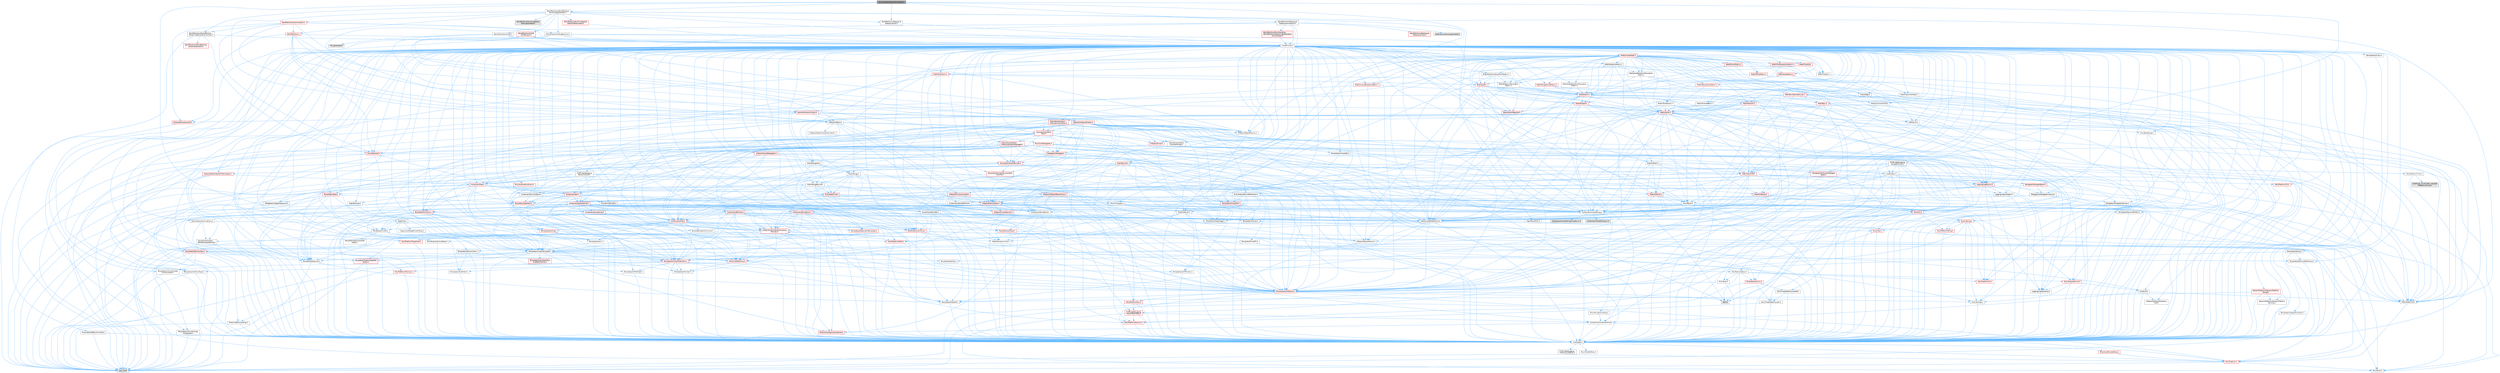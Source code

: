 digraph "RuntimeSpatialHashGridHelper.h"
{
 // INTERACTIVE_SVG=YES
 // LATEX_PDF_SIZE
  bgcolor="transparent";
  edge [fontname=Helvetica,fontsize=10,labelfontname=Helvetica,labelfontsize=10];
  node [fontname=Helvetica,fontsize=10,shape=box,height=0.2,width=0.4];
  Node1 [id="Node000001",label="RuntimeSpatialHashGridHelper.h",height=0.2,width=0.4,color="gray40", fillcolor="grey60", style="filled", fontcolor="black",tooltip=" "];
  Node1 -> Node2 [id="edge1_Node000001_Node000002",color="steelblue1",style="solid",tooltip=" "];
  Node2 [id="Node000002",label="Algo/Find.h",height=0.2,width=0.4,color="grey40", fillcolor="white", style="filled",URL="$d2/d28/Algo_2Find_8h.html",tooltip=" "];
  Node2 -> Node3 [id="edge2_Node000002_Node000003",color="steelblue1",style="solid",tooltip=" "];
  Node3 [id="Node000003",label="Algo/Impl/RangePointerType.h",height=0.2,width=0.4,color="grey40", fillcolor="white", style="filled",URL="$d1/de4/RangePointerType_8h.html",tooltip=" "];
  Node3 -> Node4 [id="edge3_Node000003_Node000004",color="steelblue1",style="solid",tooltip=" "];
  Node4 [id="Node000004",label="Templates/UnrealTemplate.h",height=0.2,width=0.4,color="grey40", fillcolor="white", style="filled",URL="$d4/d24/UnrealTemplate_8h.html",tooltip=" "];
  Node4 -> Node5 [id="edge4_Node000004_Node000005",color="steelblue1",style="solid",tooltip=" "];
  Node5 [id="Node000005",label="CoreTypes.h",height=0.2,width=0.4,color="grey40", fillcolor="white", style="filled",URL="$dc/dec/CoreTypes_8h.html",tooltip=" "];
  Node5 -> Node6 [id="edge5_Node000005_Node000006",color="steelblue1",style="solid",tooltip=" "];
  Node6 [id="Node000006",label="HAL/Platform.h",height=0.2,width=0.4,color="red", fillcolor="#FFF0F0", style="filled",URL="$d9/dd0/Platform_8h.html",tooltip=" "];
  Node6 -> Node7 [id="edge6_Node000006_Node000007",color="steelblue1",style="solid",tooltip=" "];
  Node7 [id="Node000007",label="Misc/Build.h",height=0.2,width=0.4,color="grey40", fillcolor="white", style="filled",URL="$d3/dbb/Build_8h.html",tooltip=" "];
  Node6 -> Node9 [id="edge7_Node000006_Node000009",color="steelblue1",style="solid",tooltip=" "];
  Node9 [id="Node000009",label="type_traits",height=0.2,width=0.4,color="grey60", fillcolor="#E0E0E0", style="filled",tooltip=" "];
  Node5 -> Node16 [id="edge8_Node000005_Node000016",color="steelblue1",style="solid",tooltip=" "];
  Node16 [id="Node000016",label="ProfilingDebugging\l/UMemoryDefines.h",height=0.2,width=0.4,color="grey40", fillcolor="white", style="filled",URL="$d2/da2/UMemoryDefines_8h.html",tooltip=" "];
  Node5 -> Node17 [id="edge9_Node000005_Node000017",color="steelblue1",style="solid",tooltip=" "];
  Node17 [id="Node000017",label="Misc/CoreMiscDefines.h",height=0.2,width=0.4,color="red", fillcolor="#FFF0F0", style="filled",URL="$da/d38/CoreMiscDefines_8h.html",tooltip=" "];
  Node17 -> Node6 [id="edge10_Node000017_Node000006",color="steelblue1",style="solid",tooltip=" "];
  Node5 -> Node18 [id="edge11_Node000005_Node000018",color="steelblue1",style="solid",tooltip=" "];
  Node18 [id="Node000018",label="Misc/CoreDefines.h",height=0.2,width=0.4,color="grey40", fillcolor="white", style="filled",URL="$d3/dd2/CoreDefines_8h.html",tooltip=" "];
  Node4 -> Node19 [id="edge12_Node000004_Node000019",color="steelblue1",style="solid",tooltip=" "];
  Node19 [id="Node000019",label="Templates/IsPointer.h",height=0.2,width=0.4,color="grey40", fillcolor="white", style="filled",URL="$d7/d05/IsPointer_8h.html",tooltip=" "];
  Node19 -> Node5 [id="edge13_Node000019_Node000005",color="steelblue1",style="solid",tooltip=" "];
  Node4 -> Node20 [id="edge14_Node000004_Node000020",color="steelblue1",style="solid",tooltip=" "];
  Node20 [id="Node000020",label="HAL/UnrealMemory.h",height=0.2,width=0.4,color="red", fillcolor="#FFF0F0", style="filled",URL="$d9/d96/UnrealMemory_8h.html",tooltip=" "];
  Node20 -> Node5 [id="edge15_Node000020_Node000005",color="steelblue1",style="solid",tooltip=" "];
  Node20 -> Node33 [id="edge16_Node000020_Node000033",color="steelblue1",style="solid",tooltip=" "];
  Node33 [id="Node000033",label="HAL/MemoryBase.h",height=0.2,width=0.4,color="grey40", fillcolor="white", style="filled",URL="$d6/d9f/MemoryBase_8h.html",tooltip=" "];
  Node33 -> Node5 [id="edge17_Node000033_Node000005",color="steelblue1",style="solid",tooltip=" "];
  Node33 -> Node34 [id="edge18_Node000033_Node000034",color="steelblue1",style="solid",tooltip=" "];
  Node34 [id="Node000034",label="HAL/PlatformAtomics.h",height=0.2,width=0.4,color="red", fillcolor="#FFF0F0", style="filled",URL="$d3/d36/PlatformAtomics_8h.html",tooltip=" "];
  Node34 -> Node5 [id="edge19_Node000034_Node000005",color="steelblue1",style="solid",tooltip=" "];
  Node33 -> Node37 [id="edge20_Node000033_Node000037",color="steelblue1",style="solid",tooltip=" "];
  Node37 [id="Node000037",label="HAL/PlatformCrt.h",height=0.2,width=0.4,color="red", fillcolor="#FFF0F0", style="filled",URL="$d8/d75/PlatformCrt_8h.html",tooltip=" "];
  Node33 -> Node45 [id="edge21_Node000033_Node000045",color="steelblue1",style="solid",tooltip=" "];
  Node45 [id="Node000045",label="Misc/Exec.h",height=0.2,width=0.4,color="grey40", fillcolor="white", style="filled",URL="$de/ddb/Exec_8h.html",tooltip=" "];
  Node45 -> Node5 [id="edge22_Node000045_Node000005",color="steelblue1",style="solid",tooltip=" "];
  Node45 -> Node46 [id="edge23_Node000045_Node000046",color="steelblue1",style="solid",tooltip=" "];
  Node46 [id="Node000046",label="Misc/AssertionMacros.h",height=0.2,width=0.4,color="red", fillcolor="#FFF0F0", style="filled",URL="$d0/dfa/AssertionMacros_8h.html",tooltip=" "];
  Node46 -> Node5 [id="edge24_Node000046_Node000005",color="steelblue1",style="solid",tooltip=" "];
  Node46 -> Node6 [id="edge25_Node000046_Node000006",color="steelblue1",style="solid",tooltip=" "];
  Node46 -> Node47 [id="edge26_Node000046_Node000047",color="steelblue1",style="solid",tooltip=" "];
  Node47 [id="Node000047",label="HAL/PlatformMisc.h",height=0.2,width=0.4,color="red", fillcolor="#FFF0F0", style="filled",URL="$d0/df5/PlatformMisc_8h.html",tooltip=" "];
  Node47 -> Node5 [id="edge27_Node000047_Node000005",color="steelblue1",style="solid",tooltip=" "];
  Node47 -> Node58 [id="edge28_Node000047_Node000058",color="steelblue1",style="solid",tooltip=" "];
  Node58 [id="Node000058",label="ProfilingDebugging\l/CpuProfilerTrace.h",height=0.2,width=0.4,color="red", fillcolor="#FFF0F0", style="filled",URL="$da/dcb/CpuProfilerTrace_8h.html",tooltip=" "];
  Node58 -> Node5 [id="edge29_Node000058_Node000005",color="steelblue1",style="solid",tooltip=" "];
  Node58 -> Node23 [id="edge30_Node000058_Node000023",color="steelblue1",style="solid",tooltip=" "];
  Node23 [id="Node000023",label="Containers/ContainersFwd.h",height=0.2,width=0.4,color="grey40", fillcolor="white", style="filled",URL="$d4/d0a/ContainersFwd_8h.html",tooltip=" "];
  Node23 -> Node6 [id="edge31_Node000023_Node000006",color="steelblue1",style="solid",tooltip=" "];
  Node23 -> Node5 [id="edge32_Node000023_Node000005",color="steelblue1",style="solid",tooltip=" "];
  Node23 -> Node24 [id="edge33_Node000023_Node000024",color="steelblue1",style="solid",tooltip=" "];
  Node24 [id="Node000024",label="Traits/IsContiguousContainer.h",height=0.2,width=0.4,color="red", fillcolor="#FFF0F0", style="filled",URL="$d5/d3c/IsContiguousContainer_8h.html",tooltip=" "];
  Node24 -> Node5 [id="edge34_Node000024_Node000005",color="steelblue1",style="solid",tooltip=" "];
  Node58 -> Node34 [id="edge35_Node000058_Node000034",color="steelblue1",style="solid",tooltip=" "];
  Node58 -> Node7 [id="edge36_Node000058_Node000007",color="steelblue1",style="solid",tooltip=" "];
  Node46 -> Node63 [id="edge37_Node000046_Node000063",color="steelblue1",style="solid",tooltip=" "];
  Node63 [id="Node000063",label="Templates/EnableIf.h",height=0.2,width=0.4,color="grey40", fillcolor="white", style="filled",URL="$d7/d60/EnableIf_8h.html",tooltip=" "];
  Node63 -> Node5 [id="edge38_Node000063_Node000005",color="steelblue1",style="solid",tooltip=" "];
  Node46 -> Node69 [id="edge39_Node000046_Node000069",color="steelblue1",style="solid",tooltip=" "];
  Node69 [id="Node000069",label="Misc/VarArgs.h",height=0.2,width=0.4,color="grey40", fillcolor="white", style="filled",URL="$d5/d6f/VarArgs_8h.html",tooltip=" "];
  Node69 -> Node5 [id="edge40_Node000069_Node000005",color="steelblue1",style="solid",tooltip=" "];
  Node46 -> Node76 [id="edge41_Node000046_Node000076",color="steelblue1",style="solid",tooltip=" "];
  Node76 [id="Node000076",label="atomic",height=0.2,width=0.4,color="grey60", fillcolor="#E0E0E0", style="filled",tooltip=" "];
  Node33 -> Node77 [id="edge42_Node000033_Node000077",color="steelblue1",style="solid",tooltip=" "];
  Node77 [id="Node000077",label="Misc/OutputDevice.h",height=0.2,width=0.4,color="red", fillcolor="#FFF0F0", style="filled",URL="$d7/d32/OutputDevice_8h.html",tooltip=" "];
  Node77 -> Node22 [id="edge43_Node000077_Node000022",color="steelblue1",style="solid",tooltip=" "];
  Node22 [id="Node000022",label="CoreFwd.h",height=0.2,width=0.4,color="grey40", fillcolor="white", style="filled",URL="$d1/d1e/CoreFwd_8h.html",tooltip=" "];
  Node22 -> Node5 [id="edge44_Node000022_Node000005",color="steelblue1",style="solid",tooltip=" "];
  Node22 -> Node23 [id="edge45_Node000022_Node000023",color="steelblue1",style="solid",tooltip=" "];
  Node22 -> Node27 [id="edge46_Node000022_Node000027",color="steelblue1",style="solid",tooltip=" "];
  Node27 [id="Node000027",label="Math/MathFwd.h",height=0.2,width=0.4,color="grey40", fillcolor="white", style="filled",URL="$d2/d10/MathFwd_8h.html",tooltip=" "];
  Node27 -> Node6 [id="edge47_Node000027_Node000006",color="steelblue1",style="solid",tooltip=" "];
  Node22 -> Node28 [id="edge48_Node000022_Node000028",color="steelblue1",style="solid",tooltip=" "];
  Node28 [id="Node000028",label="UObject/UObjectHierarchy\lFwd.h",height=0.2,width=0.4,color="grey40", fillcolor="white", style="filled",URL="$d3/d13/UObjectHierarchyFwd_8h.html",tooltip=" "];
  Node77 -> Node5 [id="edge49_Node000077_Node000005",color="steelblue1",style="solid",tooltip=" "];
  Node77 -> Node78 [id="edge50_Node000077_Node000078",color="steelblue1",style="solid",tooltip=" "];
  Node78 [id="Node000078",label="Logging/LogVerbosity.h",height=0.2,width=0.4,color="grey40", fillcolor="white", style="filled",URL="$d2/d8f/LogVerbosity_8h.html",tooltip=" "];
  Node78 -> Node5 [id="edge51_Node000078_Node000005",color="steelblue1",style="solid",tooltip=" "];
  Node77 -> Node69 [id="edge52_Node000077_Node000069",color="steelblue1",style="solid",tooltip=" "];
  Node33 -> Node79 [id="edge53_Node000033_Node000079",color="steelblue1",style="solid",tooltip=" "];
  Node79 [id="Node000079",label="Templates/Atomic.h",height=0.2,width=0.4,color="red", fillcolor="#FFF0F0", style="filled",URL="$d3/d91/Atomic_8h.html",tooltip=" "];
  Node79 -> Node80 [id="edge54_Node000079_Node000080",color="steelblue1",style="solid",tooltip=" "];
  Node80 [id="Node000080",label="HAL/ThreadSafeCounter.h",height=0.2,width=0.4,color="grey40", fillcolor="white", style="filled",URL="$dc/dc9/ThreadSafeCounter_8h.html",tooltip=" "];
  Node80 -> Node5 [id="edge55_Node000080_Node000005",color="steelblue1",style="solid",tooltip=" "];
  Node80 -> Node34 [id="edge56_Node000080_Node000034",color="steelblue1",style="solid",tooltip=" "];
  Node79 -> Node81 [id="edge57_Node000079_Node000081",color="steelblue1",style="solid",tooltip=" "];
  Node81 [id="Node000081",label="HAL/ThreadSafeCounter64.h",height=0.2,width=0.4,color="grey40", fillcolor="white", style="filled",URL="$d0/d12/ThreadSafeCounter64_8h.html",tooltip=" "];
  Node81 -> Node5 [id="edge58_Node000081_Node000005",color="steelblue1",style="solid",tooltip=" "];
  Node81 -> Node80 [id="edge59_Node000081_Node000080",color="steelblue1",style="solid",tooltip=" "];
  Node79 -> Node76 [id="edge60_Node000079_Node000076",color="steelblue1",style="solid",tooltip=" "];
  Node20 -> Node88 [id="edge61_Node000020_Node000088",color="steelblue1",style="solid",tooltip=" "];
  Node88 [id="Node000088",label="HAL/PlatformMemory.h",height=0.2,width=0.4,color="red", fillcolor="#FFF0F0", style="filled",URL="$de/d68/PlatformMemory_8h.html",tooltip=" "];
  Node88 -> Node5 [id="edge62_Node000088_Node000005",color="steelblue1",style="solid",tooltip=" "];
  Node20 -> Node19 [id="edge63_Node000020_Node000019",color="steelblue1",style="solid",tooltip=" "];
  Node4 -> Node91 [id="edge64_Node000004_Node000091",color="steelblue1",style="solid",tooltip=" "];
  Node91 [id="Node000091",label="Templates/CopyQualifiers\lAndRefsFromTo.h",height=0.2,width=0.4,color="red", fillcolor="#FFF0F0", style="filled",URL="$d3/db3/CopyQualifiersAndRefsFromTo_8h.html",tooltip=" "];
  Node4 -> Node93 [id="edge65_Node000004_Node000093",color="steelblue1",style="solid",tooltip=" "];
  Node93 [id="Node000093",label="Templates/UnrealTypeTraits.h",height=0.2,width=0.4,color="red", fillcolor="#FFF0F0", style="filled",URL="$d2/d2d/UnrealTypeTraits_8h.html",tooltip=" "];
  Node93 -> Node5 [id="edge66_Node000093_Node000005",color="steelblue1",style="solid",tooltip=" "];
  Node93 -> Node19 [id="edge67_Node000093_Node000019",color="steelblue1",style="solid",tooltip=" "];
  Node93 -> Node46 [id="edge68_Node000093_Node000046",color="steelblue1",style="solid",tooltip=" "];
  Node93 -> Node84 [id="edge69_Node000093_Node000084",color="steelblue1",style="solid",tooltip=" "];
  Node84 [id="Node000084",label="Templates/AndOrNot.h",height=0.2,width=0.4,color="grey40", fillcolor="white", style="filled",URL="$db/d0a/AndOrNot_8h.html",tooltip=" "];
  Node84 -> Node5 [id="edge70_Node000084_Node000005",color="steelblue1",style="solid",tooltip=" "];
  Node93 -> Node63 [id="edge71_Node000093_Node000063",color="steelblue1",style="solid",tooltip=" "];
  Node93 -> Node94 [id="edge72_Node000093_Node000094",color="steelblue1",style="solid",tooltip=" "];
  Node94 [id="Node000094",label="Templates/IsArithmetic.h",height=0.2,width=0.4,color="grey40", fillcolor="white", style="filled",URL="$d2/d5d/IsArithmetic_8h.html",tooltip=" "];
  Node94 -> Node5 [id="edge73_Node000094_Node000005",color="steelblue1",style="solid",tooltip=" "];
  Node93 -> Node96 [id="edge74_Node000093_Node000096",color="steelblue1",style="solid",tooltip=" "];
  Node96 [id="Node000096",label="Templates/IsPODType.h",height=0.2,width=0.4,color="grey40", fillcolor="white", style="filled",URL="$d7/db1/IsPODType_8h.html",tooltip=" "];
  Node96 -> Node5 [id="edge75_Node000096_Node000005",color="steelblue1",style="solid",tooltip=" "];
  Node93 -> Node97 [id="edge76_Node000093_Node000097",color="steelblue1",style="solid",tooltip=" "];
  Node97 [id="Node000097",label="Templates/IsUECoreType.h",height=0.2,width=0.4,color="grey40", fillcolor="white", style="filled",URL="$d1/db8/IsUECoreType_8h.html",tooltip=" "];
  Node97 -> Node5 [id="edge77_Node000097_Node000005",color="steelblue1",style="solid",tooltip=" "];
  Node97 -> Node9 [id="edge78_Node000097_Node000009",color="steelblue1",style="solid",tooltip=" "];
  Node93 -> Node85 [id="edge79_Node000093_Node000085",color="steelblue1",style="solid",tooltip=" "];
  Node85 [id="Node000085",label="Templates/IsTriviallyCopy\lConstructible.h",height=0.2,width=0.4,color="grey40", fillcolor="white", style="filled",URL="$d3/d78/IsTriviallyCopyConstructible_8h.html",tooltip=" "];
  Node85 -> Node5 [id="edge80_Node000085_Node000005",color="steelblue1",style="solid",tooltip=" "];
  Node85 -> Node9 [id="edge81_Node000085_Node000009",color="steelblue1",style="solid",tooltip=" "];
  Node4 -> Node98 [id="edge82_Node000004_Node000098",color="steelblue1",style="solid",tooltip=" "];
  Node98 [id="Node000098",label="Templates/RemoveReference.h",height=0.2,width=0.4,color="grey40", fillcolor="white", style="filled",URL="$da/dbe/RemoveReference_8h.html",tooltip=" "];
  Node98 -> Node5 [id="edge83_Node000098_Node000005",color="steelblue1",style="solid",tooltip=" "];
  Node4 -> Node71 [id="edge84_Node000004_Node000071",color="steelblue1",style="solid",tooltip=" "];
  Node71 [id="Node000071",label="Templates/Requires.h",height=0.2,width=0.4,color="grey40", fillcolor="white", style="filled",URL="$dc/d96/Requires_8h.html",tooltip=" "];
  Node71 -> Node63 [id="edge85_Node000071_Node000063",color="steelblue1",style="solid",tooltip=" "];
  Node71 -> Node9 [id="edge86_Node000071_Node000009",color="steelblue1",style="solid",tooltip=" "];
  Node4 -> Node99 [id="edge87_Node000004_Node000099",color="steelblue1",style="solid",tooltip=" "];
  Node99 [id="Node000099",label="Templates/TypeCompatible\lBytes.h",height=0.2,width=0.4,color="red", fillcolor="#FFF0F0", style="filled",URL="$df/d0a/TypeCompatibleBytes_8h.html",tooltip=" "];
  Node99 -> Node5 [id="edge88_Node000099_Node000005",color="steelblue1",style="solid",tooltip=" "];
  Node99 -> Node9 [id="edge89_Node000099_Node000009",color="steelblue1",style="solid",tooltip=" "];
  Node4 -> Node72 [id="edge90_Node000004_Node000072",color="steelblue1",style="solid",tooltip=" "];
  Node72 [id="Node000072",label="Templates/Identity.h",height=0.2,width=0.4,color="grey40", fillcolor="white", style="filled",URL="$d0/dd5/Identity_8h.html",tooltip=" "];
  Node4 -> Node24 [id="edge91_Node000004_Node000024",color="steelblue1",style="solid",tooltip=" "];
  Node4 -> Node100 [id="edge92_Node000004_Node000100",color="steelblue1",style="solid",tooltip=" "];
  Node100 [id="Node000100",label="Traits/UseBitwiseSwap.h",height=0.2,width=0.4,color="grey40", fillcolor="white", style="filled",URL="$db/df3/UseBitwiseSwap_8h.html",tooltip=" "];
  Node100 -> Node5 [id="edge93_Node000100_Node000005",color="steelblue1",style="solid",tooltip=" "];
  Node100 -> Node9 [id="edge94_Node000100_Node000009",color="steelblue1",style="solid",tooltip=" "];
  Node4 -> Node9 [id="edge95_Node000004_Node000009",color="steelblue1",style="solid",tooltip=" "];
  Node2 -> Node101 [id="edge96_Node000002_Node000101",color="steelblue1",style="solid",tooltip=" "];
  Node101 [id="Node000101",label="Templates/IdentityFunctor.h",height=0.2,width=0.4,color="grey40", fillcolor="white", style="filled",URL="$d7/d2e/IdentityFunctor_8h.html",tooltip=" "];
  Node101 -> Node6 [id="edge97_Node000101_Node000006",color="steelblue1",style="solid",tooltip=" "];
  Node2 -> Node102 [id="edge98_Node000002_Node000102",color="steelblue1",style="solid",tooltip=" "];
  Node102 [id="Node000102",label="Templates/Invoke.h",height=0.2,width=0.4,color="grey40", fillcolor="white", style="filled",URL="$d7/deb/Invoke_8h.html",tooltip=" "];
  Node102 -> Node5 [id="edge99_Node000102_Node000005",color="steelblue1",style="solid",tooltip=" "];
  Node102 -> Node103 [id="edge100_Node000102_Node000103",color="steelblue1",style="solid",tooltip=" "];
  Node103 [id="Node000103",label="Traits/MemberFunctionPtr\lOuter.h",height=0.2,width=0.4,color="grey40", fillcolor="white", style="filled",URL="$db/da7/MemberFunctionPtrOuter_8h.html",tooltip=" "];
  Node102 -> Node4 [id="edge101_Node000102_Node000004",color="steelblue1",style="solid",tooltip=" "];
  Node102 -> Node9 [id="edge102_Node000102_Node000009",color="steelblue1",style="solid",tooltip=" "];
  Node2 -> Node4 [id="edge103_Node000002_Node000004",color="steelblue1",style="solid",tooltip=" "];
  Node1 -> Node104 [id="edge104_Node000001_Node000104",color="steelblue1",style="solid",tooltip=" "];
  Node104 [id="Node000104",label="Algo/Transform.h",height=0.2,width=0.4,color="grey40", fillcolor="white", style="filled",URL="$de/d59/Algo_2Transform_8h.html",tooltip=" "];
  Node104 -> Node5 [id="edge105_Node000104_Node000005",color="steelblue1",style="solid",tooltip=" "];
  Node104 -> Node102 [id="edge106_Node000104_Node000102",color="steelblue1",style="solid",tooltip=" "];
  Node1 -> Node105 [id="edge107_Node000001_Node000105",color="steelblue1",style="solid",tooltip=" "];
  Node105 [id="Node000105",label="ProfilingDebugging\l/ScopedTimers.h",height=0.2,width=0.4,color="grey40", fillcolor="white", style="filled",URL="$d0/d18/ScopedTimers_8h.html",tooltip=" "];
  Node105 -> Node5 [id="edge108_Node000105_Node000005",color="steelblue1",style="solid",tooltip=" "];
  Node105 -> Node106 [id="edge109_Node000105_Node000106",color="steelblue1",style="solid",tooltip=" "];
  Node106 [id="Node000106",label="Containers/UnrealString.h",height=0.2,width=0.4,color="grey40", fillcolor="white", style="filled",URL="$d5/dba/UnrealString_8h.html",tooltip=" "];
  Node106 -> Node107 [id="edge110_Node000106_Node000107",color="steelblue1",style="solid",tooltip=" "];
  Node107 [id="Node000107",label="Containers/UnrealStringIncludes.h.inl",height=0.2,width=0.4,color="grey60", fillcolor="#E0E0E0", style="filled",tooltip=" "];
  Node106 -> Node108 [id="edge111_Node000106_Node000108",color="steelblue1",style="solid",tooltip=" "];
  Node108 [id="Node000108",label="Containers/UnrealString.h.inl",height=0.2,width=0.4,color="grey60", fillcolor="#E0E0E0", style="filled",tooltip=" "];
  Node106 -> Node109 [id="edge112_Node000106_Node000109",color="steelblue1",style="solid",tooltip=" "];
  Node109 [id="Node000109",label="Misc/StringFormatArg.h",height=0.2,width=0.4,color="grey40", fillcolor="white", style="filled",URL="$d2/d16/StringFormatArg_8h.html",tooltip=" "];
  Node109 -> Node23 [id="edge113_Node000109_Node000023",color="steelblue1",style="solid",tooltip=" "];
  Node105 -> Node49 [id="edge114_Node000105_Node000049",color="steelblue1",style="solid",tooltip=" "];
  Node49 [id="Node000049",label="Containers/StringFwd.h",height=0.2,width=0.4,color="grey40", fillcolor="white", style="filled",URL="$df/d37/StringFwd_8h.html",tooltip=" "];
  Node49 -> Node5 [id="edge115_Node000049_Node000005",color="steelblue1",style="solid",tooltip=" "];
  Node49 -> Node50 [id="edge116_Node000049_Node000050",color="steelblue1",style="solid",tooltip=" "];
  Node50 [id="Node000050",label="Traits/ElementType.h",height=0.2,width=0.4,color="red", fillcolor="#FFF0F0", style="filled",URL="$d5/d4f/ElementType_8h.html",tooltip=" "];
  Node50 -> Node6 [id="edge117_Node000050_Node000006",color="steelblue1",style="solid",tooltip=" "];
  Node50 -> Node9 [id="edge118_Node000050_Node000009",color="steelblue1",style="solid",tooltip=" "];
  Node49 -> Node24 [id="edge119_Node000049_Node000024",color="steelblue1",style="solid",tooltip=" "];
  Node105 -> Node110 [id="edge120_Node000105_Node000110",color="steelblue1",style="solid",tooltip=" "];
  Node110 [id="Node000110",label="CoreGlobals.h",height=0.2,width=0.4,color="grey40", fillcolor="white", style="filled",URL="$d5/d8c/CoreGlobals_8h.html",tooltip=" "];
  Node110 -> Node106 [id="edge121_Node000110_Node000106",color="steelblue1",style="solid",tooltip=" "];
  Node110 -> Node5 [id="edge122_Node000110_Node000005",color="steelblue1",style="solid",tooltip=" "];
  Node110 -> Node111 [id="edge123_Node000110_Node000111",color="steelblue1",style="solid",tooltip=" "];
  Node111 [id="Node000111",label="HAL/PlatformTLS.h",height=0.2,width=0.4,color="red", fillcolor="#FFF0F0", style="filled",URL="$d0/def/PlatformTLS_8h.html",tooltip=" "];
  Node111 -> Node5 [id="edge124_Node000111_Node000005",color="steelblue1",style="solid",tooltip=" "];
  Node110 -> Node114 [id="edge125_Node000110_Node000114",color="steelblue1",style="solid",tooltip=" "];
  Node114 [id="Node000114",label="Logging/LogMacros.h",height=0.2,width=0.4,color="red", fillcolor="#FFF0F0", style="filled",URL="$d0/d16/LogMacros_8h.html",tooltip=" "];
  Node114 -> Node106 [id="edge126_Node000114_Node000106",color="steelblue1",style="solid",tooltip=" "];
  Node114 -> Node5 [id="edge127_Node000114_Node000005",color="steelblue1",style="solid",tooltip=" "];
  Node114 -> Node115 [id="edge128_Node000114_Node000115",color="steelblue1",style="solid",tooltip=" "];
  Node115 [id="Node000115",label="Logging/LogCategory.h",height=0.2,width=0.4,color="grey40", fillcolor="white", style="filled",URL="$d9/d36/LogCategory_8h.html",tooltip=" "];
  Node115 -> Node5 [id="edge129_Node000115_Node000005",color="steelblue1",style="solid",tooltip=" "];
  Node115 -> Node78 [id="edge130_Node000115_Node000078",color="steelblue1",style="solid",tooltip=" "];
  Node115 -> Node116 [id="edge131_Node000115_Node000116",color="steelblue1",style="solid",tooltip=" "];
  Node116 [id="Node000116",label="UObject/NameTypes.h",height=0.2,width=0.4,color="red", fillcolor="#FFF0F0", style="filled",URL="$d6/d35/NameTypes_8h.html",tooltip=" "];
  Node116 -> Node5 [id="edge132_Node000116_Node000005",color="steelblue1",style="solid",tooltip=" "];
  Node116 -> Node46 [id="edge133_Node000116_Node000046",color="steelblue1",style="solid",tooltip=" "];
  Node116 -> Node20 [id="edge134_Node000116_Node000020",color="steelblue1",style="solid",tooltip=" "];
  Node116 -> Node93 [id="edge135_Node000116_Node000093",color="steelblue1",style="solid",tooltip=" "];
  Node116 -> Node4 [id="edge136_Node000116_Node000004",color="steelblue1",style="solid",tooltip=" "];
  Node116 -> Node106 [id="edge137_Node000116_Node000106",color="steelblue1",style="solid",tooltip=" "];
  Node116 -> Node120 [id="edge138_Node000116_Node000120",color="steelblue1",style="solid",tooltip=" "];
  Node120 [id="Node000120",label="Containers/StringConv.h",height=0.2,width=0.4,color="red", fillcolor="#FFF0F0", style="filled",URL="$d3/ddf/StringConv_8h.html",tooltip=" "];
  Node120 -> Node5 [id="edge139_Node000120_Node000005",color="steelblue1",style="solid",tooltip=" "];
  Node120 -> Node46 [id="edge140_Node000120_Node000046",color="steelblue1",style="solid",tooltip=" "];
  Node120 -> Node121 [id="edge141_Node000120_Node000121",color="steelblue1",style="solid",tooltip=" "];
  Node121 [id="Node000121",label="Containers/ContainerAllocation\lPolicies.h",height=0.2,width=0.4,color="red", fillcolor="#FFF0F0", style="filled",URL="$d7/dff/ContainerAllocationPolicies_8h.html",tooltip=" "];
  Node121 -> Node5 [id="edge142_Node000121_Node000005",color="steelblue1",style="solid",tooltip=" "];
  Node121 -> Node121 [id="edge143_Node000121_Node000121",color="steelblue1",style="solid",tooltip=" "];
  Node121 -> Node123 [id="edge144_Node000121_Node000123",color="steelblue1",style="solid",tooltip=" "];
  Node123 [id="Node000123",label="HAL/PlatformMath.h",height=0.2,width=0.4,color="red", fillcolor="#FFF0F0", style="filled",URL="$dc/d53/PlatformMath_8h.html",tooltip=" "];
  Node123 -> Node5 [id="edge145_Node000123_Node000005",color="steelblue1",style="solid",tooltip=" "];
  Node121 -> Node20 [id="edge146_Node000121_Node000020",color="steelblue1",style="solid",tooltip=" "];
  Node121 -> Node52 [id="edge147_Node000121_Node000052",color="steelblue1",style="solid",tooltip=" "];
  Node52 [id="Node000052",label="Math/NumericLimits.h",height=0.2,width=0.4,color="grey40", fillcolor="white", style="filled",URL="$df/d1b/NumericLimits_8h.html",tooltip=" "];
  Node52 -> Node5 [id="edge148_Node000052_Node000005",color="steelblue1",style="solid",tooltip=" "];
  Node121 -> Node46 [id="edge149_Node000121_Node000046",color="steelblue1",style="solid",tooltip=" "];
  Node121 -> Node132 [id="edge150_Node000121_Node000132",color="steelblue1",style="solid",tooltip=" "];
  Node132 [id="Node000132",label="Templates/MemoryOps.h",height=0.2,width=0.4,color="red", fillcolor="#FFF0F0", style="filled",URL="$db/dea/MemoryOps_8h.html",tooltip=" "];
  Node132 -> Node5 [id="edge151_Node000132_Node000005",color="steelblue1",style="solid",tooltip=" "];
  Node132 -> Node20 [id="edge152_Node000132_Node000020",color="steelblue1",style="solid",tooltip=" "];
  Node132 -> Node86 [id="edge153_Node000132_Node000086",color="steelblue1",style="solid",tooltip=" "];
  Node86 [id="Node000086",label="Templates/IsTriviallyCopy\lAssignable.h",height=0.2,width=0.4,color="grey40", fillcolor="white", style="filled",URL="$d2/df2/IsTriviallyCopyAssignable_8h.html",tooltip=" "];
  Node86 -> Node5 [id="edge154_Node000086_Node000005",color="steelblue1",style="solid",tooltip=" "];
  Node86 -> Node9 [id="edge155_Node000086_Node000009",color="steelblue1",style="solid",tooltip=" "];
  Node132 -> Node85 [id="edge156_Node000132_Node000085",color="steelblue1",style="solid",tooltip=" "];
  Node132 -> Node71 [id="edge157_Node000132_Node000071",color="steelblue1",style="solid",tooltip=" "];
  Node132 -> Node93 [id="edge158_Node000132_Node000093",color="steelblue1",style="solid",tooltip=" "];
  Node132 -> Node100 [id="edge159_Node000132_Node000100",color="steelblue1",style="solid",tooltip=" "];
  Node132 -> Node9 [id="edge160_Node000132_Node000009",color="steelblue1",style="solid",tooltip=" "];
  Node121 -> Node99 [id="edge161_Node000121_Node000099",color="steelblue1",style="solid",tooltip=" "];
  Node121 -> Node9 [id="edge162_Node000121_Node000009",color="steelblue1",style="solid",tooltip=" "];
  Node120 -> Node133 [id="edge163_Node000120_Node000133",color="steelblue1",style="solid",tooltip=" "];
  Node133 [id="Node000133",label="Containers/Array.h",height=0.2,width=0.4,color="red", fillcolor="#FFF0F0", style="filled",URL="$df/dd0/Array_8h.html",tooltip=" "];
  Node133 -> Node5 [id="edge164_Node000133_Node000005",color="steelblue1",style="solid",tooltip=" "];
  Node133 -> Node46 [id="edge165_Node000133_Node000046",color="steelblue1",style="solid",tooltip=" "];
  Node133 -> Node20 [id="edge166_Node000133_Node000020",color="steelblue1",style="solid",tooltip=" "];
  Node133 -> Node93 [id="edge167_Node000133_Node000093",color="steelblue1",style="solid",tooltip=" "];
  Node133 -> Node4 [id="edge168_Node000133_Node000004",color="steelblue1",style="solid",tooltip=" "];
  Node133 -> Node121 [id="edge169_Node000133_Node000121",color="steelblue1",style="solid",tooltip=" "];
  Node133 -> Node140 [id="edge170_Node000133_Node000140",color="steelblue1",style="solid",tooltip=" "];
  Node140 [id="Node000140",label="Serialization/Archive.h",height=0.2,width=0.4,color="red", fillcolor="#FFF0F0", style="filled",URL="$d7/d3b/Archive_8h.html",tooltip=" "];
  Node140 -> Node22 [id="edge171_Node000140_Node000022",color="steelblue1",style="solid",tooltip=" "];
  Node140 -> Node5 [id="edge172_Node000140_Node000005",color="steelblue1",style="solid",tooltip=" "];
  Node140 -> Node141 [id="edge173_Node000140_Node000141",color="steelblue1",style="solid",tooltip=" "];
  Node141 [id="Node000141",label="HAL/PlatformProperties.h",height=0.2,width=0.4,color="red", fillcolor="#FFF0F0", style="filled",URL="$d9/db0/PlatformProperties_8h.html",tooltip=" "];
  Node141 -> Node5 [id="edge174_Node000141_Node000005",color="steelblue1",style="solid",tooltip=" "];
  Node140 -> Node144 [id="edge175_Node000140_Node000144",color="steelblue1",style="solid",tooltip=" "];
  Node144 [id="Node000144",label="Internationalization\l/TextNamespaceFwd.h",height=0.2,width=0.4,color="grey40", fillcolor="white", style="filled",URL="$d8/d97/TextNamespaceFwd_8h.html",tooltip=" "];
  Node144 -> Node5 [id="edge176_Node000144_Node000005",color="steelblue1",style="solid",tooltip=" "];
  Node140 -> Node27 [id="edge177_Node000140_Node000027",color="steelblue1",style="solid",tooltip=" "];
  Node140 -> Node46 [id="edge178_Node000140_Node000046",color="steelblue1",style="solid",tooltip=" "];
  Node140 -> Node7 [id="edge179_Node000140_Node000007",color="steelblue1",style="solid",tooltip=" "];
  Node140 -> Node145 [id="edge180_Node000140_Node000145",color="steelblue1",style="solid",tooltip=" "];
  Node145 [id="Node000145",label="Misc/EngineVersionBase.h",height=0.2,width=0.4,color="grey40", fillcolor="white", style="filled",URL="$d5/d2b/EngineVersionBase_8h.html",tooltip=" "];
  Node145 -> Node5 [id="edge181_Node000145_Node000005",color="steelblue1",style="solid",tooltip=" "];
  Node140 -> Node69 [id="edge182_Node000140_Node000069",color="steelblue1",style="solid",tooltip=" "];
  Node140 -> Node63 [id="edge183_Node000140_Node000063",color="steelblue1",style="solid",tooltip=" "];
  Node140 -> Node148 [id="edge184_Node000140_Node000148",color="steelblue1",style="solid",tooltip=" "];
  Node148 [id="Node000148",label="Templates/IsEnumClass.h",height=0.2,width=0.4,color="grey40", fillcolor="white", style="filled",URL="$d7/d15/IsEnumClass_8h.html",tooltip=" "];
  Node148 -> Node5 [id="edge185_Node000148_Node000005",color="steelblue1",style="solid",tooltip=" "];
  Node148 -> Node84 [id="edge186_Node000148_Node000084",color="steelblue1",style="solid",tooltip=" "];
  Node140 -> Node4 [id="edge187_Node000140_Node000004",color="steelblue1",style="solid",tooltip=" "];
  Node140 -> Node149 [id="edge188_Node000140_Node000149",color="steelblue1",style="solid",tooltip=" "];
  Node149 [id="Node000149",label="UObject/ObjectVersion.h",height=0.2,width=0.4,color="grey40", fillcolor="white", style="filled",URL="$da/d63/ObjectVersion_8h.html",tooltip=" "];
  Node149 -> Node5 [id="edge189_Node000149_Node000005",color="steelblue1",style="solid",tooltip=" "];
  Node133 -> Node101 [id="edge190_Node000133_Node000101",color="steelblue1",style="solid",tooltip=" "];
  Node133 -> Node102 [id="edge191_Node000133_Node000102",color="steelblue1",style="solid",tooltip=" "];
  Node133 -> Node168 [id="edge192_Node000133_Node000168",color="steelblue1",style="solid",tooltip=" "];
  Node168 [id="Node000168",label="Templates/Less.h",height=0.2,width=0.4,color="grey40", fillcolor="white", style="filled",URL="$de/dc8/Less_8h.html",tooltip=" "];
  Node168 -> Node5 [id="edge193_Node000168_Node000005",color="steelblue1",style="solid",tooltip=" "];
  Node168 -> Node4 [id="edge194_Node000168_Node000004",color="steelblue1",style="solid",tooltip=" "];
  Node133 -> Node71 [id="edge195_Node000133_Node000071",color="steelblue1",style="solid",tooltip=" "];
  Node133 -> Node176 [id="edge196_Node000133_Node000176",color="steelblue1",style="solid",tooltip=" "];
  Node176 [id="Node000176",label="Templates/Sorting.h",height=0.2,width=0.4,color="red", fillcolor="#FFF0F0", style="filled",URL="$d3/d9e/Sorting_8h.html",tooltip=" "];
  Node176 -> Node5 [id="edge197_Node000176_Node000005",color="steelblue1",style="solid",tooltip=" "];
  Node176 -> Node123 [id="edge198_Node000176_Node000123",color="steelblue1",style="solid",tooltip=" "];
  Node176 -> Node168 [id="edge199_Node000176_Node000168",color="steelblue1",style="solid",tooltip=" "];
  Node133 -> Node180 [id="edge200_Node000133_Node000180",color="steelblue1",style="solid",tooltip=" "];
  Node180 [id="Node000180",label="Templates/AlignmentTemplates.h",height=0.2,width=0.4,color="red", fillcolor="#FFF0F0", style="filled",URL="$dd/d32/AlignmentTemplates_8h.html",tooltip=" "];
  Node180 -> Node5 [id="edge201_Node000180_Node000005",color="steelblue1",style="solid",tooltip=" "];
  Node180 -> Node19 [id="edge202_Node000180_Node000019",color="steelblue1",style="solid",tooltip=" "];
  Node133 -> Node50 [id="edge203_Node000133_Node000050",color="steelblue1",style="solid",tooltip=" "];
  Node133 -> Node9 [id="edge204_Node000133_Node000009",color="steelblue1",style="solid",tooltip=" "];
  Node120 -> Node157 [id="edge205_Node000120_Node000157",color="steelblue1",style="solid",tooltip=" "];
  Node157 [id="Node000157",label="Misc/CString.h",height=0.2,width=0.4,color="red", fillcolor="#FFF0F0", style="filled",URL="$d2/d49/CString_8h.html",tooltip=" "];
  Node157 -> Node5 [id="edge206_Node000157_Node000005",color="steelblue1",style="solid",tooltip=" "];
  Node157 -> Node37 [id="edge207_Node000157_Node000037",color="steelblue1",style="solid",tooltip=" "];
  Node157 -> Node29 [id="edge208_Node000157_Node000029",color="steelblue1",style="solid",tooltip=" "];
  Node29 [id="Node000029",label="HAL/PlatformString.h",height=0.2,width=0.4,color="red", fillcolor="#FFF0F0", style="filled",URL="$db/db5/PlatformString_8h.html",tooltip=" "];
  Node29 -> Node5 [id="edge209_Node000029_Node000005",color="steelblue1",style="solid",tooltip=" "];
  Node157 -> Node46 [id="edge210_Node000157_Node000046",color="steelblue1",style="solid",tooltip=" "];
  Node157 -> Node158 [id="edge211_Node000157_Node000158",color="steelblue1",style="solid",tooltip=" "];
  Node158 [id="Node000158",label="Misc/Char.h",height=0.2,width=0.4,color="red", fillcolor="#FFF0F0", style="filled",URL="$d0/d58/Char_8h.html",tooltip=" "];
  Node158 -> Node5 [id="edge212_Node000158_Node000005",color="steelblue1",style="solid",tooltip=" "];
  Node158 -> Node9 [id="edge213_Node000158_Node000009",color="steelblue1",style="solid",tooltip=" "];
  Node157 -> Node69 [id="edge214_Node000157_Node000069",color="steelblue1",style="solid",tooltip=" "];
  Node120 -> Node181 [id="edge215_Node000120_Node000181",color="steelblue1",style="solid",tooltip=" "];
  Node181 [id="Node000181",label="Templates/IsArray.h",height=0.2,width=0.4,color="grey40", fillcolor="white", style="filled",URL="$d8/d8d/IsArray_8h.html",tooltip=" "];
  Node181 -> Node5 [id="edge216_Node000181_Node000005",color="steelblue1",style="solid",tooltip=" "];
  Node120 -> Node4 [id="edge217_Node000120_Node000004",color="steelblue1",style="solid",tooltip=" "];
  Node120 -> Node93 [id="edge218_Node000120_Node000093",color="steelblue1",style="solid",tooltip=" "];
  Node120 -> Node50 [id="edge219_Node000120_Node000050",color="steelblue1",style="solid",tooltip=" "];
  Node120 -> Node24 [id="edge220_Node000120_Node000024",color="steelblue1",style="solid",tooltip=" "];
  Node120 -> Node9 [id="edge221_Node000120_Node000009",color="steelblue1",style="solid",tooltip=" "];
  Node116 -> Node49 [id="edge222_Node000116_Node000049",color="steelblue1",style="solid",tooltip=" "];
  Node116 -> Node182 [id="edge223_Node000116_Node000182",color="steelblue1",style="solid",tooltip=" "];
  Node182 [id="Node000182",label="UObject/UnrealNames.h",height=0.2,width=0.4,color="red", fillcolor="#FFF0F0", style="filled",URL="$d8/db1/UnrealNames_8h.html",tooltip=" "];
  Node182 -> Node5 [id="edge224_Node000182_Node000005",color="steelblue1",style="solid",tooltip=" "];
  Node116 -> Node79 [id="edge225_Node000116_Node000079",color="steelblue1",style="solid",tooltip=" "];
  Node114 -> Node78 [id="edge226_Node000114_Node000078",color="steelblue1",style="solid",tooltip=" "];
  Node114 -> Node46 [id="edge227_Node000114_Node000046",color="steelblue1",style="solid",tooltip=" "];
  Node114 -> Node7 [id="edge228_Node000114_Node000007",color="steelblue1",style="solid",tooltip=" "];
  Node114 -> Node69 [id="edge229_Node000114_Node000069",color="steelblue1",style="solid",tooltip=" "];
  Node114 -> Node63 [id="edge230_Node000114_Node000063",color="steelblue1",style="solid",tooltip=" "];
  Node114 -> Node9 [id="edge231_Node000114_Node000009",color="steelblue1",style="solid",tooltip=" "];
  Node110 -> Node7 [id="edge232_Node000110_Node000007",color="steelblue1",style="solid",tooltip=" "];
  Node110 -> Node54 [id="edge233_Node000110_Node000054",color="steelblue1",style="solid",tooltip=" "];
  Node54 [id="Node000054",label="Misc/EnumClassFlags.h",height=0.2,width=0.4,color="grey40", fillcolor="white", style="filled",URL="$d8/de7/EnumClassFlags_8h.html",tooltip=" "];
  Node110 -> Node77 [id="edge234_Node000110_Node000077",color="steelblue1",style="solid",tooltip=" "];
  Node110 -> Node58 [id="edge235_Node000110_Node000058",color="steelblue1",style="solid",tooltip=" "];
  Node110 -> Node79 [id="edge236_Node000110_Node000079",color="steelblue1",style="solid",tooltip=" "];
  Node110 -> Node116 [id="edge237_Node000110_Node000116",color="steelblue1",style="solid",tooltip=" "];
  Node110 -> Node76 [id="edge238_Node000110_Node000076",color="steelblue1",style="solid",tooltip=" "];
  Node105 -> Node192 [id="edge239_Node000105_Node000192",color="steelblue1",style="solid",tooltip=" "];
  Node192 [id="Node000192",label="HAL/PlatformTime.h",height=0.2,width=0.4,color="grey40", fillcolor="white", style="filled",URL="$de/d9f/PlatformTime_8h.html",tooltip=" "];
  Node192 -> Node5 [id="edge240_Node000192_Node000005",color="steelblue1",style="solid",tooltip=" "];
  Node192 -> Node193 [id="edge241_Node000192_Node000193",color="steelblue1",style="solid",tooltip=" "];
  Node193 [id="Node000193",label="COMPILED_PLATFORM_HEADER\l(PlatformTime.h)",height=0.2,width=0.4,color="grey60", fillcolor="#E0E0E0", style="filled",tooltip=" "];
  Node105 -> Node80 [id="edge242_Node000105_Node000080",color="steelblue1",style="solid",tooltip=" "];
  Node105 -> Node194 [id="edge243_Node000105_Node000194",color="steelblue1",style="solid",tooltip=" "];
  Node194 [id="Node000194",label="Misc/OutputDeviceRedirector.h",height=0.2,width=0.4,color="grey40", fillcolor="white", style="filled",URL="$d8/dd8/OutputDeviceRedirector_8h.html",tooltip=" "];
  Node194 -> Node133 [id="edge244_Node000194_Node000133",color="steelblue1",style="solid",tooltip=" "];
  Node194 -> Node121 [id="edge245_Node000194_Node000121",color="steelblue1",style="solid",tooltip=" "];
  Node194 -> Node5 [id="edge246_Node000194_Node000005",color="steelblue1",style="solid",tooltip=" "];
  Node194 -> Node78 [id="edge247_Node000194_Node000078",color="steelblue1",style="solid",tooltip=" "];
  Node194 -> Node54 [id="edge248_Node000194_Node000054",color="steelblue1",style="solid",tooltip=" "];
  Node194 -> Node77 [id="edge249_Node000194_Node000077",color="steelblue1",style="solid",tooltip=" "];
  Node194 -> Node195 [id="edge250_Node000194_Node000195",color="steelblue1",style="solid",tooltip=" "];
  Node195 [id="Node000195",label="Templates/PimplPtr.h",height=0.2,width=0.4,color="grey40", fillcolor="white", style="filled",URL="$d4/d67/PimplPtr_8h.html",tooltip=" "];
  Node195 -> Node5 [id="edge251_Node000195_Node000005",color="steelblue1",style="solid",tooltip=" "];
  Node195 -> Node4 [id="edge252_Node000195_Node000004",color="steelblue1",style="solid",tooltip=" "];
  Node194 -> Node196 [id="edge253_Node000194_Node000196",color="steelblue1",style="solid",tooltip=" "];
  Node196 [id="Node000196",label="Templates/UniquePtr.h",height=0.2,width=0.4,color="red", fillcolor="#FFF0F0", style="filled",URL="$de/d1a/UniquePtr_8h.html",tooltip=" "];
  Node196 -> Node5 [id="edge254_Node000196_Node000005",color="steelblue1",style="solid",tooltip=" "];
  Node196 -> Node4 [id="edge255_Node000196_Node000004",color="steelblue1",style="solid",tooltip=" "];
  Node196 -> Node181 [id="edge256_Node000196_Node000181",color="steelblue1",style="solid",tooltip=" "];
  Node196 -> Node197 [id="edge257_Node000196_Node000197",color="steelblue1",style="solid",tooltip=" "];
  Node197 [id="Node000197",label="Templates/RemoveExtent.h",height=0.2,width=0.4,color="grey40", fillcolor="white", style="filled",URL="$dc/de9/RemoveExtent_8h.html",tooltip=" "];
  Node197 -> Node5 [id="edge258_Node000197_Node000005",color="steelblue1",style="solid",tooltip=" "];
  Node196 -> Node71 [id="edge259_Node000196_Node000071",color="steelblue1",style="solid",tooltip=" "];
  Node196 -> Node9 [id="edge260_Node000196_Node000009",color="steelblue1",style="solid",tooltip=" "];
  Node194 -> Node116 [id="edge261_Node000194_Node000116",color="steelblue1",style="solid",tooltip=" "];
  Node105 -> Node81 [id="edge262_Node000105_Node000081",color="steelblue1",style="solid",tooltip=" "];
  Node105 -> Node76 [id="edge263_Node000105_Node000076",color="steelblue1",style="solid",tooltip=" "];
  Node1 -> Node198 [id="edge264_Node000001_Node000198",color="steelblue1",style="solid",tooltip=" "];
  Node198 [id="Node000198",label="WorldPartition/WorldPartition\lRuntimeSpatialHash.h",height=0.2,width=0.4,color="grey40", fillcolor="white", style="filled",URL="$da/dbe/WorldPartitionRuntimeSpatialHash_8h.html",tooltip=" "];
  Node198 -> Node199 [id="edge265_Node000198_Node000199",color="steelblue1",style="solid",tooltip=" "];
  Node199 [id="Node000199",label="CoreMinimal.h",height=0.2,width=0.4,color="grey40", fillcolor="white", style="filled",URL="$d7/d67/CoreMinimal_8h.html",tooltip=" "];
  Node199 -> Node5 [id="edge266_Node000199_Node000005",color="steelblue1",style="solid",tooltip=" "];
  Node199 -> Node22 [id="edge267_Node000199_Node000022",color="steelblue1",style="solid",tooltip=" "];
  Node199 -> Node28 [id="edge268_Node000199_Node000028",color="steelblue1",style="solid",tooltip=" "];
  Node199 -> Node23 [id="edge269_Node000199_Node000023",color="steelblue1",style="solid",tooltip=" "];
  Node199 -> Node69 [id="edge270_Node000199_Node000069",color="steelblue1",style="solid",tooltip=" "];
  Node199 -> Node78 [id="edge271_Node000199_Node000078",color="steelblue1",style="solid",tooltip=" "];
  Node199 -> Node77 [id="edge272_Node000199_Node000077",color="steelblue1",style="solid",tooltip=" "];
  Node199 -> Node37 [id="edge273_Node000199_Node000037",color="steelblue1",style="solid",tooltip=" "];
  Node199 -> Node47 [id="edge274_Node000199_Node000047",color="steelblue1",style="solid",tooltip=" "];
  Node199 -> Node46 [id="edge275_Node000199_Node000046",color="steelblue1",style="solid",tooltip=" "];
  Node199 -> Node19 [id="edge276_Node000199_Node000019",color="steelblue1",style="solid",tooltip=" "];
  Node199 -> Node88 [id="edge277_Node000199_Node000088",color="steelblue1",style="solid",tooltip=" "];
  Node199 -> Node34 [id="edge278_Node000199_Node000034",color="steelblue1",style="solid",tooltip=" "];
  Node199 -> Node45 [id="edge279_Node000199_Node000045",color="steelblue1",style="solid",tooltip=" "];
  Node199 -> Node33 [id="edge280_Node000199_Node000033",color="steelblue1",style="solid",tooltip=" "];
  Node199 -> Node20 [id="edge281_Node000199_Node000020",color="steelblue1",style="solid",tooltip=" "];
  Node199 -> Node94 [id="edge282_Node000199_Node000094",color="steelblue1",style="solid",tooltip=" "];
  Node199 -> Node84 [id="edge283_Node000199_Node000084",color="steelblue1",style="solid",tooltip=" "];
  Node199 -> Node96 [id="edge284_Node000199_Node000096",color="steelblue1",style="solid",tooltip=" "];
  Node199 -> Node97 [id="edge285_Node000199_Node000097",color="steelblue1",style="solid",tooltip=" "];
  Node199 -> Node85 [id="edge286_Node000199_Node000085",color="steelblue1",style="solid",tooltip=" "];
  Node199 -> Node93 [id="edge287_Node000199_Node000093",color="steelblue1",style="solid",tooltip=" "];
  Node199 -> Node63 [id="edge288_Node000199_Node000063",color="steelblue1",style="solid",tooltip=" "];
  Node199 -> Node98 [id="edge289_Node000199_Node000098",color="steelblue1",style="solid",tooltip=" "];
  Node199 -> Node200 [id="edge290_Node000199_Node000200",color="steelblue1",style="solid",tooltip=" "];
  Node200 [id="Node000200",label="Templates/IntegralConstant.h",height=0.2,width=0.4,color="grey40", fillcolor="white", style="filled",URL="$db/d1b/IntegralConstant_8h.html",tooltip=" "];
  Node200 -> Node5 [id="edge291_Node000200_Node000005",color="steelblue1",style="solid",tooltip=" "];
  Node199 -> Node201 [id="edge292_Node000199_Node000201",color="steelblue1",style="solid",tooltip=" "];
  Node201 [id="Node000201",label="Templates/IsClass.h",height=0.2,width=0.4,color="grey40", fillcolor="white", style="filled",URL="$db/dcb/IsClass_8h.html",tooltip=" "];
  Node201 -> Node5 [id="edge293_Node000201_Node000005",color="steelblue1",style="solid",tooltip=" "];
  Node199 -> Node99 [id="edge294_Node000199_Node000099",color="steelblue1",style="solid",tooltip=" "];
  Node199 -> Node24 [id="edge295_Node000199_Node000024",color="steelblue1",style="solid",tooltip=" "];
  Node199 -> Node4 [id="edge296_Node000199_Node000004",color="steelblue1",style="solid",tooltip=" "];
  Node199 -> Node52 [id="edge297_Node000199_Node000052",color="steelblue1",style="solid",tooltip=" "];
  Node199 -> Node123 [id="edge298_Node000199_Node000123",color="steelblue1",style="solid",tooltip=" "];
  Node199 -> Node86 [id="edge299_Node000199_Node000086",color="steelblue1",style="solid",tooltip=" "];
  Node199 -> Node132 [id="edge300_Node000199_Node000132",color="steelblue1",style="solid",tooltip=" "];
  Node199 -> Node121 [id="edge301_Node000199_Node000121",color="steelblue1",style="solid",tooltip=" "];
  Node199 -> Node148 [id="edge302_Node000199_Node000148",color="steelblue1",style="solid",tooltip=" "];
  Node199 -> Node141 [id="edge303_Node000199_Node000141",color="steelblue1",style="solid",tooltip=" "];
  Node199 -> Node145 [id="edge304_Node000199_Node000145",color="steelblue1",style="solid",tooltip=" "];
  Node199 -> Node144 [id="edge305_Node000199_Node000144",color="steelblue1",style="solid",tooltip=" "];
  Node199 -> Node140 [id="edge306_Node000199_Node000140",color="steelblue1",style="solid",tooltip=" "];
  Node199 -> Node168 [id="edge307_Node000199_Node000168",color="steelblue1",style="solid",tooltip=" "];
  Node199 -> Node176 [id="edge308_Node000199_Node000176",color="steelblue1",style="solid",tooltip=" "];
  Node199 -> Node158 [id="edge309_Node000199_Node000158",color="steelblue1",style="solid",tooltip=" "];
  Node199 -> Node202 [id="edge310_Node000199_Node000202",color="steelblue1",style="solid",tooltip=" "];
  Node202 [id="Node000202",label="GenericPlatform/GenericPlatform\lStricmp.h",height=0.2,width=0.4,color="grey40", fillcolor="white", style="filled",URL="$d2/d86/GenericPlatformStricmp_8h.html",tooltip=" "];
  Node202 -> Node5 [id="edge311_Node000202_Node000005",color="steelblue1",style="solid",tooltip=" "];
  Node199 -> Node203 [id="edge312_Node000199_Node000203",color="steelblue1",style="solid",tooltip=" "];
  Node203 [id="Node000203",label="GenericPlatform/GenericPlatform\lString.h",height=0.2,width=0.4,color="red", fillcolor="#FFF0F0", style="filled",URL="$dd/d20/GenericPlatformString_8h.html",tooltip=" "];
  Node203 -> Node5 [id="edge313_Node000203_Node000005",color="steelblue1",style="solid",tooltip=" "];
  Node203 -> Node202 [id="edge314_Node000203_Node000202",color="steelblue1",style="solid",tooltip=" "];
  Node203 -> Node63 [id="edge315_Node000203_Node000063",color="steelblue1",style="solid",tooltip=" "];
  Node203 -> Node9 [id="edge316_Node000203_Node000009",color="steelblue1",style="solid",tooltip=" "];
  Node199 -> Node29 [id="edge317_Node000199_Node000029",color="steelblue1",style="solid",tooltip=" "];
  Node199 -> Node157 [id="edge318_Node000199_Node000157",color="steelblue1",style="solid",tooltip=" "];
  Node199 -> Node156 [id="edge319_Node000199_Node000156",color="steelblue1",style="solid",tooltip=" "];
  Node156 [id="Node000156",label="Misc/Crc.h",height=0.2,width=0.4,color="red", fillcolor="#FFF0F0", style="filled",URL="$d4/dd2/Crc_8h.html",tooltip=" "];
  Node156 -> Node5 [id="edge320_Node000156_Node000005",color="steelblue1",style="solid",tooltip=" "];
  Node156 -> Node29 [id="edge321_Node000156_Node000029",color="steelblue1",style="solid",tooltip=" "];
  Node156 -> Node46 [id="edge322_Node000156_Node000046",color="steelblue1",style="solid",tooltip=" "];
  Node156 -> Node157 [id="edge323_Node000156_Node000157",color="steelblue1",style="solid",tooltip=" "];
  Node156 -> Node158 [id="edge324_Node000156_Node000158",color="steelblue1",style="solid",tooltip=" "];
  Node156 -> Node93 [id="edge325_Node000156_Node000093",color="steelblue1",style="solid",tooltip=" "];
  Node199 -> Node179 [id="edge326_Node000199_Node000179",color="steelblue1",style="solid",tooltip=" "];
  Node179 [id="Node000179",label="Math/UnrealMathUtility.h",height=0.2,width=0.4,color="grey40", fillcolor="white", style="filled",URL="$db/db8/UnrealMathUtility_8h.html",tooltip=" "];
  Node179 -> Node5 [id="edge327_Node000179_Node000005",color="steelblue1",style="solid",tooltip=" "];
  Node179 -> Node46 [id="edge328_Node000179_Node000046",color="steelblue1",style="solid",tooltip=" "];
  Node179 -> Node123 [id="edge329_Node000179_Node000123",color="steelblue1",style="solid",tooltip=" "];
  Node179 -> Node27 [id="edge330_Node000179_Node000027",color="steelblue1",style="solid",tooltip=" "];
  Node179 -> Node72 [id="edge331_Node000179_Node000072",color="steelblue1",style="solid",tooltip=" "];
  Node179 -> Node71 [id="edge332_Node000179_Node000071",color="steelblue1",style="solid",tooltip=" "];
  Node199 -> Node106 [id="edge333_Node000199_Node000106",color="steelblue1",style="solid",tooltip=" "];
  Node199 -> Node133 [id="edge334_Node000199_Node000133",color="steelblue1",style="solid",tooltip=" "];
  Node199 -> Node204 [id="edge335_Node000199_Node000204",color="steelblue1",style="solid",tooltip=" "];
  Node204 [id="Node000204",label="Misc/FrameNumber.h",height=0.2,width=0.4,color="grey40", fillcolor="white", style="filled",URL="$dd/dbd/FrameNumber_8h.html",tooltip=" "];
  Node204 -> Node5 [id="edge336_Node000204_Node000005",color="steelblue1",style="solid",tooltip=" "];
  Node204 -> Node52 [id="edge337_Node000204_Node000052",color="steelblue1",style="solid",tooltip=" "];
  Node204 -> Node179 [id="edge338_Node000204_Node000179",color="steelblue1",style="solid",tooltip=" "];
  Node204 -> Node63 [id="edge339_Node000204_Node000063",color="steelblue1",style="solid",tooltip=" "];
  Node204 -> Node93 [id="edge340_Node000204_Node000093",color="steelblue1",style="solid",tooltip=" "];
  Node199 -> Node205 [id="edge341_Node000199_Node000205",color="steelblue1",style="solid",tooltip=" "];
  Node205 [id="Node000205",label="Misc/Timespan.h",height=0.2,width=0.4,color="grey40", fillcolor="white", style="filled",URL="$da/dd9/Timespan_8h.html",tooltip=" "];
  Node205 -> Node5 [id="edge342_Node000205_Node000005",color="steelblue1",style="solid",tooltip=" "];
  Node205 -> Node206 [id="edge343_Node000205_Node000206",color="steelblue1",style="solid",tooltip=" "];
  Node206 [id="Node000206",label="Math/Interval.h",height=0.2,width=0.4,color="grey40", fillcolor="white", style="filled",URL="$d1/d55/Interval_8h.html",tooltip=" "];
  Node206 -> Node5 [id="edge344_Node000206_Node000005",color="steelblue1",style="solid",tooltip=" "];
  Node206 -> Node94 [id="edge345_Node000206_Node000094",color="steelblue1",style="solid",tooltip=" "];
  Node206 -> Node93 [id="edge346_Node000206_Node000093",color="steelblue1",style="solid",tooltip=" "];
  Node206 -> Node52 [id="edge347_Node000206_Node000052",color="steelblue1",style="solid",tooltip=" "];
  Node206 -> Node179 [id="edge348_Node000206_Node000179",color="steelblue1",style="solid",tooltip=" "];
  Node205 -> Node179 [id="edge349_Node000205_Node000179",color="steelblue1",style="solid",tooltip=" "];
  Node205 -> Node46 [id="edge350_Node000205_Node000046",color="steelblue1",style="solid",tooltip=" "];
  Node199 -> Node120 [id="edge351_Node000199_Node000120",color="steelblue1",style="solid",tooltip=" "];
  Node199 -> Node182 [id="edge352_Node000199_Node000182",color="steelblue1",style="solid",tooltip=" "];
  Node199 -> Node116 [id="edge353_Node000199_Node000116",color="steelblue1",style="solid",tooltip=" "];
  Node199 -> Node207 [id="edge354_Node000199_Node000207",color="steelblue1",style="solid",tooltip=" "];
  Node207 [id="Node000207",label="Misc/Parse.h",height=0.2,width=0.4,color="grey40", fillcolor="white", style="filled",URL="$dc/d71/Parse_8h.html",tooltip=" "];
  Node207 -> Node49 [id="edge355_Node000207_Node000049",color="steelblue1",style="solid",tooltip=" "];
  Node207 -> Node106 [id="edge356_Node000207_Node000106",color="steelblue1",style="solid",tooltip=" "];
  Node207 -> Node5 [id="edge357_Node000207_Node000005",color="steelblue1",style="solid",tooltip=" "];
  Node207 -> Node37 [id="edge358_Node000207_Node000037",color="steelblue1",style="solid",tooltip=" "];
  Node207 -> Node7 [id="edge359_Node000207_Node000007",color="steelblue1",style="solid",tooltip=" "];
  Node207 -> Node54 [id="edge360_Node000207_Node000054",color="steelblue1",style="solid",tooltip=" "];
  Node207 -> Node208 [id="edge361_Node000207_Node000208",color="steelblue1",style="solid",tooltip=" "];
  Node208 [id="Node000208",label="Templates/Function.h",height=0.2,width=0.4,color="red", fillcolor="#FFF0F0", style="filled",URL="$df/df5/Function_8h.html",tooltip=" "];
  Node208 -> Node5 [id="edge362_Node000208_Node000005",color="steelblue1",style="solid",tooltip=" "];
  Node208 -> Node46 [id="edge363_Node000208_Node000046",color="steelblue1",style="solid",tooltip=" "];
  Node208 -> Node20 [id="edge364_Node000208_Node000020",color="steelblue1",style="solid",tooltip=" "];
  Node208 -> Node93 [id="edge365_Node000208_Node000093",color="steelblue1",style="solid",tooltip=" "];
  Node208 -> Node102 [id="edge366_Node000208_Node000102",color="steelblue1",style="solid",tooltip=" "];
  Node208 -> Node4 [id="edge367_Node000208_Node000004",color="steelblue1",style="solid",tooltip=" "];
  Node208 -> Node71 [id="edge368_Node000208_Node000071",color="steelblue1",style="solid",tooltip=" "];
  Node208 -> Node179 [id="edge369_Node000208_Node000179",color="steelblue1",style="solid",tooltip=" "];
  Node208 -> Node9 [id="edge370_Node000208_Node000009",color="steelblue1",style="solid",tooltip=" "];
  Node199 -> Node180 [id="edge371_Node000199_Node000180",color="steelblue1",style="solid",tooltip=" "];
  Node199 -> Node210 [id="edge372_Node000199_Node000210",color="steelblue1",style="solid",tooltip=" "];
  Node210 [id="Node000210",label="Misc/StructBuilder.h",height=0.2,width=0.4,color="grey40", fillcolor="white", style="filled",URL="$d9/db3/StructBuilder_8h.html",tooltip=" "];
  Node210 -> Node5 [id="edge373_Node000210_Node000005",color="steelblue1",style="solid",tooltip=" "];
  Node210 -> Node179 [id="edge374_Node000210_Node000179",color="steelblue1",style="solid",tooltip=" "];
  Node210 -> Node180 [id="edge375_Node000210_Node000180",color="steelblue1",style="solid",tooltip=" "];
  Node199 -> Node125 [id="edge376_Node000199_Node000125",color="steelblue1",style="solid",tooltip=" "];
  Node125 [id="Node000125",label="Templates/Decay.h",height=0.2,width=0.4,color="grey40", fillcolor="white", style="filled",URL="$dd/d0f/Decay_8h.html",tooltip=" "];
  Node125 -> Node5 [id="edge377_Node000125_Node000005",color="steelblue1",style="solid",tooltip=" "];
  Node125 -> Node98 [id="edge378_Node000125_Node000098",color="steelblue1",style="solid",tooltip=" "];
  Node125 -> Node9 [id="edge379_Node000125_Node000009",color="steelblue1",style="solid",tooltip=" "];
  Node199 -> Node211 [id="edge380_Node000199_Node000211",color="steelblue1",style="solid",tooltip=" "];
  Node211 [id="Node000211",label="Templates/PointerIsConvertible\lFromTo.h",height=0.2,width=0.4,color="red", fillcolor="#FFF0F0", style="filled",URL="$d6/d65/PointerIsConvertibleFromTo_8h.html",tooltip=" "];
  Node211 -> Node5 [id="edge381_Node000211_Node000005",color="steelblue1",style="solid",tooltip=" "];
  Node211 -> Node9 [id="edge382_Node000211_Node000009",color="steelblue1",style="solid",tooltip=" "];
  Node199 -> Node102 [id="edge383_Node000199_Node000102",color="steelblue1",style="solid",tooltip=" "];
  Node199 -> Node208 [id="edge384_Node000199_Node000208",color="steelblue1",style="solid",tooltip=" "];
  Node199 -> Node155 [id="edge385_Node000199_Node000155",color="steelblue1",style="solid",tooltip=" "];
  Node155 [id="Node000155",label="Templates/TypeHash.h",height=0.2,width=0.4,color="red", fillcolor="#FFF0F0", style="filled",URL="$d1/d62/TypeHash_8h.html",tooltip=" "];
  Node155 -> Node5 [id="edge386_Node000155_Node000005",color="steelblue1",style="solid",tooltip=" "];
  Node155 -> Node71 [id="edge387_Node000155_Node000071",color="steelblue1",style="solid",tooltip=" "];
  Node155 -> Node156 [id="edge388_Node000155_Node000156",color="steelblue1",style="solid",tooltip=" "];
  Node155 -> Node9 [id="edge389_Node000155_Node000009",color="steelblue1",style="solid",tooltip=" "];
  Node199 -> Node212 [id="edge390_Node000199_Node000212",color="steelblue1",style="solid",tooltip=" "];
  Node212 [id="Node000212",label="Containers/ScriptArray.h",height=0.2,width=0.4,color="red", fillcolor="#FFF0F0", style="filled",URL="$dc/daf/ScriptArray_8h.html",tooltip=" "];
  Node212 -> Node5 [id="edge391_Node000212_Node000005",color="steelblue1",style="solid",tooltip=" "];
  Node212 -> Node46 [id="edge392_Node000212_Node000046",color="steelblue1",style="solid",tooltip=" "];
  Node212 -> Node20 [id="edge393_Node000212_Node000020",color="steelblue1",style="solid",tooltip=" "];
  Node212 -> Node121 [id="edge394_Node000212_Node000121",color="steelblue1",style="solid",tooltip=" "];
  Node212 -> Node133 [id="edge395_Node000212_Node000133",color="steelblue1",style="solid",tooltip=" "];
  Node199 -> Node213 [id="edge396_Node000199_Node000213",color="steelblue1",style="solid",tooltip=" "];
  Node213 [id="Node000213",label="Containers/BitArray.h",height=0.2,width=0.4,color="red", fillcolor="#FFF0F0", style="filled",URL="$d1/de4/BitArray_8h.html",tooltip=" "];
  Node213 -> Node121 [id="edge397_Node000213_Node000121",color="steelblue1",style="solid",tooltip=" "];
  Node213 -> Node5 [id="edge398_Node000213_Node000005",color="steelblue1",style="solid",tooltip=" "];
  Node213 -> Node34 [id="edge399_Node000213_Node000034",color="steelblue1",style="solid",tooltip=" "];
  Node213 -> Node20 [id="edge400_Node000213_Node000020",color="steelblue1",style="solid",tooltip=" "];
  Node213 -> Node179 [id="edge401_Node000213_Node000179",color="steelblue1",style="solid",tooltip=" "];
  Node213 -> Node46 [id="edge402_Node000213_Node000046",color="steelblue1",style="solid",tooltip=" "];
  Node213 -> Node54 [id="edge403_Node000213_Node000054",color="steelblue1",style="solid",tooltip=" "];
  Node213 -> Node140 [id="edge404_Node000213_Node000140",color="steelblue1",style="solid",tooltip=" "];
  Node213 -> Node63 [id="edge405_Node000213_Node000063",color="steelblue1",style="solid",tooltip=" "];
  Node213 -> Node102 [id="edge406_Node000213_Node000102",color="steelblue1",style="solid",tooltip=" "];
  Node213 -> Node4 [id="edge407_Node000213_Node000004",color="steelblue1",style="solid",tooltip=" "];
  Node213 -> Node93 [id="edge408_Node000213_Node000093",color="steelblue1",style="solid",tooltip=" "];
  Node199 -> Node214 [id="edge409_Node000199_Node000214",color="steelblue1",style="solid",tooltip=" "];
  Node214 [id="Node000214",label="Containers/SparseArray.h",height=0.2,width=0.4,color="red", fillcolor="#FFF0F0", style="filled",URL="$d5/dbf/SparseArray_8h.html",tooltip=" "];
  Node214 -> Node5 [id="edge410_Node000214_Node000005",color="steelblue1",style="solid",tooltip=" "];
  Node214 -> Node46 [id="edge411_Node000214_Node000046",color="steelblue1",style="solid",tooltip=" "];
  Node214 -> Node20 [id="edge412_Node000214_Node000020",color="steelblue1",style="solid",tooltip=" "];
  Node214 -> Node93 [id="edge413_Node000214_Node000093",color="steelblue1",style="solid",tooltip=" "];
  Node214 -> Node4 [id="edge414_Node000214_Node000004",color="steelblue1",style="solid",tooltip=" "];
  Node214 -> Node121 [id="edge415_Node000214_Node000121",color="steelblue1",style="solid",tooltip=" "];
  Node214 -> Node168 [id="edge416_Node000214_Node000168",color="steelblue1",style="solid",tooltip=" "];
  Node214 -> Node133 [id="edge417_Node000214_Node000133",color="steelblue1",style="solid",tooltip=" "];
  Node214 -> Node179 [id="edge418_Node000214_Node000179",color="steelblue1",style="solid",tooltip=" "];
  Node214 -> Node212 [id="edge419_Node000214_Node000212",color="steelblue1",style="solid",tooltip=" "];
  Node214 -> Node213 [id="edge420_Node000214_Node000213",color="steelblue1",style="solid",tooltip=" "];
  Node214 -> Node106 [id="edge421_Node000214_Node000106",color="steelblue1",style="solid",tooltip=" "];
  Node199 -> Node228 [id="edge422_Node000199_Node000228",color="steelblue1",style="solid",tooltip=" "];
  Node228 [id="Node000228",label="Containers/Set.h",height=0.2,width=0.4,color="red", fillcolor="#FFF0F0", style="filled",URL="$d4/d45/Set_8h.html",tooltip=" "];
  Node228 -> Node121 [id="edge423_Node000228_Node000121",color="steelblue1",style="solid",tooltip=" "];
  Node228 -> Node214 [id="edge424_Node000228_Node000214",color="steelblue1",style="solid",tooltip=" "];
  Node228 -> Node23 [id="edge425_Node000228_Node000023",color="steelblue1",style="solid",tooltip=" "];
  Node228 -> Node179 [id="edge426_Node000228_Node000179",color="steelblue1",style="solid",tooltip=" "];
  Node228 -> Node46 [id="edge427_Node000228_Node000046",color="steelblue1",style="solid",tooltip=" "];
  Node228 -> Node210 [id="edge428_Node000228_Node000210",color="steelblue1",style="solid",tooltip=" "];
  Node228 -> Node208 [id="edge429_Node000228_Node000208",color="steelblue1",style="solid",tooltip=" "];
  Node228 -> Node176 [id="edge430_Node000228_Node000176",color="steelblue1",style="solid",tooltip=" "];
  Node228 -> Node155 [id="edge431_Node000228_Node000155",color="steelblue1",style="solid",tooltip=" "];
  Node228 -> Node4 [id="edge432_Node000228_Node000004",color="steelblue1",style="solid",tooltip=" "];
  Node228 -> Node9 [id="edge433_Node000228_Node000009",color="steelblue1",style="solid",tooltip=" "];
  Node199 -> Node231 [id="edge434_Node000199_Node000231",color="steelblue1",style="solid",tooltip=" "];
  Node231 [id="Node000231",label="Algo/Reverse.h",height=0.2,width=0.4,color="grey40", fillcolor="white", style="filled",URL="$d5/d93/Reverse_8h.html",tooltip=" "];
  Node231 -> Node5 [id="edge435_Node000231_Node000005",color="steelblue1",style="solid",tooltip=" "];
  Node231 -> Node4 [id="edge436_Node000231_Node000004",color="steelblue1",style="solid",tooltip=" "];
  Node199 -> Node232 [id="edge437_Node000199_Node000232",color="steelblue1",style="solid",tooltip=" "];
  Node232 [id="Node000232",label="Containers/Map.h",height=0.2,width=0.4,color="red", fillcolor="#FFF0F0", style="filled",URL="$df/d79/Map_8h.html",tooltip=" "];
  Node232 -> Node5 [id="edge438_Node000232_Node000005",color="steelblue1",style="solid",tooltip=" "];
  Node232 -> Node231 [id="edge439_Node000232_Node000231",color="steelblue1",style="solid",tooltip=" "];
  Node232 -> Node228 [id="edge440_Node000232_Node000228",color="steelblue1",style="solid",tooltip=" "];
  Node232 -> Node106 [id="edge441_Node000232_Node000106",color="steelblue1",style="solid",tooltip=" "];
  Node232 -> Node46 [id="edge442_Node000232_Node000046",color="steelblue1",style="solid",tooltip=" "];
  Node232 -> Node210 [id="edge443_Node000232_Node000210",color="steelblue1",style="solid",tooltip=" "];
  Node232 -> Node208 [id="edge444_Node000232_Node000208",color="steelblue1",style="solid",tooltip=" "];
  Node232 -> Node176 [id="edge445_Node000232_Node000176",color="steelblue1",style="solid",tooltip=" "];
  Node232 -> Node233 [id="edge446_Node000232_Node000233",color="steelblue1",style="solid",tooltip=" "];
  Node233 [id="Node000233",label="Templates/Tuple.h",height=0.2,width=0.4,color="red", fillcolor="#FFF0F0", style="filled",URL="$d2/d4f/Tuple_8h.html",tooltip=" "];
  Node233 -> Node5 [id="edge447_Node000233_Node000005",color="steelblue1",style="solid",tooltip=" "];
  Node233 -> Node4 [id="edge448_Node000233_Node000004",color="steelblue1",style="solid",tooltip=" "];
  Node233 -> Node234 [id="edge449_Node000233_Node000234",color="steelblue1",style="solid",tooltip=" "];
  Node234 [id="Node000234",label="Delegates/IntegerSequence.h",height=0.2,width=0.4,color="grey40", fillcolor="white", style="filled",URL="$d2/dcc/IntegerSequence_8h.html",tooltip=" "];
  Node234 -> Node5 [id="edge450_Node000234_Node000005",color="steelblue1",style="solid",tooltip=" "];
  Node233 -> Node102 [id="edge451_Node000233_Node000102",color="steelblue1",style="solid",tooltip=" "];
  Node233 -> Node71 [id="edge452_Node000233_Node000071",color="steelblue1",style="solid",tooltip=" "];
  Node233 -> Node155 [id="edge453_Node000233_Node000155",color="steelblue1",style="solid",tooltip=" "];
  Node233 -> Node9 [id="edge454_Node000233_Node000009",color="steelblue1",style="solid",tooltip=" "];
  Node232 -> Node4 [id="edge455_Node000232_Node000004",color="steelblue1",style="solid",tooltip=" "];
  Node232 -> Node93 [id="edge456_Node000232_Node000093",color="steelblue1",style="solid",tooltip=" "];
  Node232 -> Node9 [id="edge457_Node000232_Node000009",color="steelblue1",style="solid",tooltip=" "];
  Node199 -> Node236 [id="edge458_Node000199_Node000236",color="steelblue1",style="solid",tooltip=" "];
  Node236 [id="Node000236",label="Math/IntPoint.h",height=0.2,width=0.4,color="red", fillcolor="#FFF0F0", style="filled",URL="$d3/df7/IntPoint_8h.html",tooltip=" "];
  Node236 -> Node5 [id="edge459_Node000236_Node000005",color="steelblue1",style="solid",tooltip=" "];
  Node236 -> Node46 [id="edge460_Node000236_Node000046",color="steelblue1",style="solid",tooltip=" "];
  Node236 -> Node207 [id="edge461_Node000236_Node000207",color="steelblue1",style="solid",tooltip=" "];
  Node236 -> Node27 [id="edge462_Node000236_Node000027",color="steelblue1",style="solid",tooltip=" "];
  Node236 -> Node179 [id="edge463_Node000236_Node000179",color="steelblue1",style="solid",tooltip=" "];
  Node236 -> Node106 [id="edge464_Node000236_Node000106",color="steelblue1",style="solid",tooltip=" "];
  Node236 -> Node155 [id="edge465_Node000236_Node000155",color="steelblue1",style="solid",tooltip=" "];
  Node199 -> Node238 [id="edge466_Node000199_Node000238",color="steelblue1",style="solid",tooltip=" "];
  Node238 [id="Node000238",label="Math/IntVector.h",height=0.2,width=0.4,color="red", fillcolor="#FFF0F0", style="filled",URL="$d7/d44/IntVector_8h.html",tooltip=" "];
  Node238 -> Node5 [id="edge467_Node000238_Node000005",color="steelblue1",style="solid",tooltip=" "];
  Node238 -> Node156 [id="edge468_Node000238_Node000156",color="steelblue1",style="solid",tooltip=" "];
  Node238 -> Node207 [id="edge469_Node000238_Node000207",color="steelblue1",style="solid",tooltip=" "];
  Node238 -> Node27 [id="edge470_Node000238_Node000027",color="steelblue1",style="solid",tooltip=" "];
  Node238 -> Node179 [id="edge471_Node000238_Node000179",color="steelblue1",style="solid",tooltip=" "];
  Node238 -> Node106 [id="edge472_Node000238_Node000106",color="steelblue1",style="solid",tooltip=" "];
  Node199 -> Node115 [id="edge473_Node000199_Node000115",color="steelblue1",style="solid",tooltip=" "];
  Node199 -> Node114 [id="edge474_Node000199_Node000114",color="steelblue1",style="solid",tooltip=" "];
  Node199 -> Node239 [id="edge475_Node000199_Node000239",color="steelblue1",style="solid",tooltip=" "];
  Node239 [id="Node000239",label="Math/Vector2D.h",height=0.2,width=0.4,color="red", fillcolor="#FFF0F0", style="filled",URL="$d3/db0/Vector2D_8h.html",tooltip=" "];
  Node239 -> Node5 [id="edge476_Node000239_Node000005",color="steelblue1",style="solid",tooltip=" "];
  Node239 -> Node27 [id="edge477_Node000239_Node000027",color="steelblue1",style="solid",tooltip=" "];
  Node239 -> Node46 [id="edge478_Node000239_Node000046",color="steelblue1",style="solid",tooltip=" "];
  Node239 -> Node156 [id="edge479_Node000239_Node000156",color="steelblue1",style="solid",tooltip=" "];
  Node239 -> Node179 [id="edge480_Node000239_Node000179",color="steelblue1",style="solid",tooltip=" "];
  Node239 -> Node106 [id="edge481_Node000239_Node000106",color="steelblue1",style="solid",tooltip=" "];
  Node239 -> Node207 [id="edge482_Node000239_Node000207",color="steelblue1",style="solid",tooltip=" "];
  Node239 -> Node236 [id="edge483_Node000239_Node000236",color="steelblue1",style="solid",tooltip=" "];
  Node239 -> Node114 [id="edge484_Node000239_Node000114",color="steelblue1",style="solid",tooltip=" "];
  Node239 -> Node9 [id="edge485_Node000239_Node000009",color="steelblue1",style="solid",tooltip=" "];
  Node199 -> Node243 [id="edge486_Node000199_Node000243",color="steelblue1",style="solid",tooltip=" "];
  Node243 [id="Node000243",label="Math/IntRect.h",height=0.2,width=0.4,color="grey40", fillcolor="white", style="filled",URL="$d7/d53/IntRect_8h.html",tooltip=" "];
  Node243 -> Node5 [id="edge487_Node000243_Node000005",color="steelblue1",style="solid",tooltip=" "];
  Node243 -> Node27 [id="edge488_Node000243_Node000027",color="steelblue1",style="solid",tooltip=" "];
  Node243 -> Node179 [id="edge489_Node000243_Node000179",color="steelblue1",style="solid",tooltip=" "];
  Node243 -> Node106 [id="edge490_Node000243_Node000106",color="steelblue1",style="solid",tooltip=" "];
  Node243 -> Node236 [id="edge491_Node000243_Node000236",color="steelblue1",style="solid",tooltip=" "];
  Node243 -> Node239 [id="edge492_Node000243_Node000239",color="steelblue1",style="solid",tooltip=" "];
  Node199 -> Node244 [id="edge493_Node000199_Node000244",color="steelblue1",style="solid",tooltip=" "];
  Node244 [id="Node000244",label="Misc/ByteSwap.h",height=0.2,width=0.4,color="grey40", fillcolor="white", style="filled",URL="$dc/dd7/ByteSwap_8h.html",tooltip=" "];
  Node244 -> Node5 [id="edge494_Node000244_Node000005",color="steelblue1",style="solid",tooltip=" "];
  Node244 -> Node37 [id="edge495_Node000244_Node000037",color="steelblue1",style="solid",tooltip=" "];
  Node199 -> Node154 [id="edge496_Node000199_Node000154",color="steelblue1",style="solid",tooltip=" "];
  Node154 [id="Node000154",label="Containers/EnumAsByte.h",height=0.2,width=0.4,color="grey40", fillcolor="white", style="filled",URL="$d6/d9a/EnumAsByte_8h.html",tooltip=" "];
  Node154 -> Node5 [id="edge497_Node000154_Node000005",color="steelblue1",style="solid",tooltip=" "];
  Node154 -> Node96 [id="edge498_Node000154_Node000096",color="steelblue1",style="solid",tooltip=" "];
  Node154 -> Node155 [id="edge499_Node000154_Node000155",color="steelblue1",style="solid",tooltip=" "];
  Node199 -> Node111 [id="edge500_Node000199_Node000111",color="steelblue1",style="solid",tooltip=" "];
  Node199 -> Node110 [id="edge501_Node000199_Node000110",color="steelblue1",style="solid",tooltip=" "];
  Node199 -> Node245 [id="edge502_Node000199_Node000245",color="steelblue1",style="solid",tooltip=" "];
  Node245 [id="Node000245",label="Templates/SharedPointer.h",height=0.2,width=0.4,color="red", fillcolor="#FFF0F0", style="filled",URL="$d2/d17/SharedPointer_8h.html",tooltip=" "];
  Node245 -> Node5 [id="edge503_Node000245_Node000005",color="steelblue1",style="solid",tooltip=" "];
  Node245 -> Node211 [id="edge504_Node000245_Node000211",color="steelblue1",style="solid",tooltip=" "];
  Node245 -> Node46 [id="edge505_Node000245_Node000046",color="steelblue1",style="solid",tooltip=" "];
  Node245 -> Node20 [id="edge506_Node000245_Node000020",color="steelblue1",style="solid",tooltip=" "];
  Node245 -> Node133 [id="edge507_Node000245_Node000133",color="steelblue1",style="solid",tooltip=" "];
  Node245 -> Node232 [id="edge508_Node000245_Node000232",color="steelblue1",style="solid",tooltip=" "];
  Node245 -> Node110 [id="edge509_Node000245_Node000110",color="steelblue1",style="solid",tooltip=" "];
  Node199 -> Node250 [id="edge510_Node000199_Node000250",color="steelblue1",style="solid",tooltip=" "];
  Node250 [id="Node000250",label="Internationalization\l/CulturePointer.h",height=0.2,width=0.4,color="grey40", fillcolor="white", style="filled",URL="$d6/dbe/CulturePointer_8h.html",tooltip=" "];
  Node250 -> Node5 [id="edge511_Node000250_Node000005",color="steelblue1",style="solid",tooltip=" "];
  Node250 -> Node245 [id="edge512_Node000250_Node000245",color="steelblue1",style="solid",tooltip=" "];
  Node199 -> Node251 [id="edge513_Node000199_Node000251",color="steelblue1",style="solid",tooltip=" "];
  Node251 [id="Node000251",label="UObject/WeakObjectPtrTemplates.h",height=0.2,width=0.4,color="red", fillcolor="#FFF0F0", style="filled",URL="$d8/d3b/WeakObjectPtrTemplates_8h.html",tooltip=" "];
  Node251 -> Node5 [id="edge514_Node000251_Node000005",color="steelblue1",style="solid",tooltip=" "];
  Node251 -> Node71 [id="edge515_Node000251_Node000071",color="steelblue1",style="solid",tooltip=" "];
  Node251 -> Node232 [id="edge516_Node000251_Node000232",color="steelblue1",style="solid",tooltip=" "];
  Node251 -> Node9 [id="edge517_Node000251_Node000009",color="steelblue1",style="solid",tooltip=" "];
  Node199 -> Node254 [id="edge518_Node000199_Node000254",color="steelblue1",style="solid",tooltip=" "];
  Node254 [id="Node000254",label="Delegates/DelegateSettings.h",height=0.2,width=0.4,color="grey40", fillcolor="white", style="filled",URL="$d0/d97/DelegateSettings_8h.html",tooltip=" "];
  Node254 -> Node5 [id="edge519_Node000254_Node000005",color="steelblue1",style="solid",tooltip=" "];
  Node199 -> Node255 [id="edge520_Node000199_Node000255",color="steelblue1",style="solid",tooltip=" "];
  Node255 [id="Node000255",label="Delegates/IDelegateInstance.h",height=0.2,width=0.4,color="grey40", fillcolor="white", style="filled",URL="$d2/d10/IDelegateInstance_8h.html",tooltip=" "];
  Node255 -> Node5 [id="edge521_Node000255_Node000005",color="steelblue1",style="solid",tooltip=" "];
  Node255 -> Node155 [id="edge522_Node000255_Node000155",color="steelblue1",style="solid",tooltip=" "];
  Node255 -> Node116 [id="edge523_Node000255_Node000116",color="steelblue1",style="solid",tooltip=" "];
  Node255 -> Node254 [id="edge524_Node000255_Node000254",color="steelblue1",style="solid",tooltip=" "];
  Node199 -> Node256 [id="edge525_Node000199_Node000256",color="steelblue1",style="solid",tooltip=" "];
  Node256 [id="Node000256",label="Delegates/DelegateBase.h",height=0.2,width=0.4,color="red", fillcolor="#FFF0F0", style="filled",URL="$da/d67/DelegateBase_8h.html",tooltip=" "];
  Node256 -> Node5 [id="edge526_Node000256_Node000005",color="steelblue1",style="solid",tooltip=" "];
  Node256 -> Node121 [id="edge527_Node000256_Node000121",color="steelblue1",style="solid",tooltip=" "];
  Node256 -> Node179 [id="edge528_Node000256_Node000179",color="steelblue1",style="solid",tooltip=" "];
  Node256 -> Node116 [id="edge529_Node000256_Node000116",color="steelblue1",style="solid",tooltip=" "];
  Node256 -> Node254 [id="edge530_Node000256_Node000254",color="steelblue1",style="solid",tooltip=" "];
  Node256 -> Node255 [id="edge531_Node000256_Node000255",color="steelblue1",style="solid",tooltip=" "];
  Node199 -> Node264 [id="edge532_Node000199_Node000264",color="steelblue1",style="solid",tooltip=" "];
  Node264 [id="Node000264",label="Delegates/MulticastDelegate\lBase.h",height=0.2,width=0.4,color="red", fillcolor="#FFF0F0", style="filled",URL="$db/d16/MulticastDelegateBase_8h.html",tooltip=" "];
  Node264 -> Node5 [id="edge533_Node000264_Node000005",color="steelblue1",style="solid",tooltip=" "];
  Node264 -> Node121 [id="edge534_Node000264_Node000121",color="steelblue1",style="solid",tooltip=" "];
  Node264 -> Node133 [id="edge535_Node000264_Node000133",color="steelblue1",style="solid",tooltip=" "];
  Node264 -> Node179 [id="edge536_Node000264_Node000179",color="steelblue1",style="solid",tooltip=" "];
  Node264 -> Node255 [id="edge537_Node000264_Node000255",color="steelblue1",style="solid",tooltip=" "];
  Node264 -> Node256 [id="edge538_Node000264_Node000256",color="steelblue1",style="solid",tooltip=" "];
  Node199 -> Node234 [id="edge539_Node000199_Node000234",color="steelblue1",style="solid",tooltip=" "];
  Node199 -> Node233 [id="edge540_Node000199_Node000233",color="steelblue1",style="solid",tooltip=" "];
  Node199 -> Node265 [id="edge541_Node000199_Node000265",color="steelblue1",style="solid",tooltip=" "];
  Node265 [id="Node000265",label="UObject/ScriptDelegates.h",height=0.2,width=0.4,color="red", fillcolor="#FFF0F0", style="filled",URL="$de/d81/ScriptDelegates_8h.html",tooltip=" "];
  Node265 -> Node133 [id="edge542_Node000265_Node000133",color="steelblue1",style="solid",tooltip=" "];
  Node265 -> Node121 [id="edge543_Node000265_Node000121",color="steelblue1",style="solid",tooltip=" "];
  Node265 -> Node106 [id="edge544_Node000265_Node000106",color="steelblue1",style="solid",tooltip=" "];
  Node265 -> Node46 [id="edge545_Node000265_Node000046",color="steelblue1",style="solid",tooltip=" "];
  Node265 -> Node245 [id="edge546_Node000265_Node000245",color="steelblue1",style="solid",tooltip=" "];
  Node265 -> Node155 [id="edge547_Node000265_Node000155",color="steelblue1",style="solid",tooltip=" "];
  Node265 -> Node93 [id="edge548_Node000265_Node000093",color="steelblue1",style="solid",tooltip=" "];
  Node265 -> Node116 [id="edge549_Node000265_Node000116",color="steelblue1",style="solid",tooltip=" "];
  Node199 -> Node267 [id="edge550_Node000199_Node000267",color="steelblue1",style="solid",tooltip=" "];
  Node267 [id="Node000267",label="Delegates/Delegate.h",height=0.2,width=0.4,color="red", fillcolor="#FFF0F0", style="filled",URL="$d4/d80/Delegate_8h.html",tooltip=" "];
  Node267 -> Node5 [id="edge551_Node000267_Node000005",color="steelblue1",style="solid",tooltip=" "];
  Node267 -> Node46 [id="edge552_Node000267_Node000046",color="steelblue1",style="solid",tooltip=" "];
  Node267 -> Node116 [id="edge553_Node000267_Node000116",color="steelblue1",style="solid",tooltip=" "];
  Node267 -> Node245 [id="edge554_Node000267_Node000245",color="steelblue1",style="solid",tooltip=" "];
  Node267 -> Node251 [id="edge555_Node000267_Node000251",color="steelblue1",style="solid",tooltip=" "];
  Node267 -> Node264 [id="edge556_Node000267_Node000264",color="steelblue1",style="solid",tooltip=" "];
  Node267 -> Node234 [id="edge557_Node000267_Node000234",color="steelblue1",style="solid",tooltip=" "];
  Node199 -> Node272 [id="edge558_Node000199_Node000272",color="steelblue1",style="solid",tooltip=" "];
  Node272 [id="Node000272",label="Internationalization\l/TextLocalizationManager.h",height=0.2,width=0.4,color="red", fillcolor="#FFF0F0", style="filled",URL="$d5/d2e/TextLocalizationManager_8h.html",tooltip=" "];
  Node272 -> Node133 [id="edge559_Node000272_Node000133",color="steelblue1",style="solid",tooltip=" "];
  Node272 -> Node121 [id="edge560_Node000272_Node000121",color="steelblue1",style="solid",tooltip=" "];
  Node272 -> Node232 [id="edge561_Node000272_Node000232",color="steelblue1",style="solid",tooltip=" "];
  Node272 -> Node228 [id="edge562_Node000272_Node000228",color="steelblue1",style="solid",tooltip=" "];
  Node272 -> Node106 [id="edge563_Node000272_Node000106",color="steelblue1",style="solid",tooltip=" "];
  Node272 -> Node5 [id="edge564_Node000272_Node000005",color="steelblue1",style="solid",tooltip=" "];
  Node272 -> Node267 [id="edge565_Node000272_Node000267",color="steelblue1",style="solid",tooltip=" "];
  Node272 -> Node156 [id="edge566_Node000272_Node000156",color="steelblue1",style="solid",tooltip=" "];
  Node272 -> Node54 [id="edge567_Node000272_Node000054",color="steelblue1",style="solid",tooltip=" "];
  Node272 -> Node208 [id="edge568_Node000272_Node000208",color="steelblue1",style="solid",tooltip=" "];
  Node272 -> Node245 [id="edge569_Node000272_Node000245",color="steelblue1",style="solid",tooltip=" "];
  Node272 -> Node76 [id="edge570_Node000272_Node000076",color="steelblue1",style="solid",tooltip=" "];
  Node199 -> Node223 [id="edge571_Node000199_Node000223",color="steelblue1",style="solid",tooltip=" "];
  Node223 [id="Node000223",label="Misc/Optional.h",height=0.2,width=0.4,color="red", fillcolor="#FFF0F0", style="filled",URL="$d2/dae/Optional_8h.html",tooltip=" "];
  Node223 -> Node5 [id="edge572_Node000223_Node000005",color="steelblue1",style="solid",tooltip=" "];
  Node223 -> Node46 [id="edge573_Node000223_Node000046",color="steelblue1",style="solid",tooltip=" "];
  Node223 -> Node132 [id="edge574_Node000223_Node000132",color="steelblue1",style="solid",tooltip=" "];
  Node223 -> Node4 [id="edge575_Node000223_Node000004",color="steelblue1",style="solid",tooltip=" "];
  Node223 -> Node140 [id="edge576_Node000223_Node000140",color="steelblue1",style="solid",tooltip=" "];
  Node199 -> Node181 [id="edge577_Node000199_Node000181",color="steelblue1",style="solid",tooltip=" "];
  Node199 -> Node197 [id="edge578_Node000199_Node000197",color="steelblue1",style="solid",tooltip=" "];
  Node199 -> Node196 [id="edge579_Node000199_Node000196",color="steelblue1",style="solid",tooltip=" "];
  Node199 -> Node279 [id="edge580_Node000199_Node000279",color="steelblue1",style="solid",tooltip=" "];
  Node279 [id="Node000279",label="Internationalization\l/Text.h",height=0.2,width=0.4,color="red", fillcolor="#FFF0F0", style="filled",URL="$d6/d35/Text_8h.html",tooltip=" "];
  Node279 -> Node5 [id="edge581_Node000279_Node000005",color="steelblue1",style="solid",tooltip=" "];
  Node279 -> Node34 [id="edge582_Node000279_Node000034",color="steelblue1",style="solid",tooltip=" "];
  Node279 -> Node46 [id="edge583_Node000279_Node000046",color="steelblue1",style="solid",tooltip=" "];
  Node279 -> Node54 [id="edge584_Node000279_Node000054",color="steelblue1",style="solid",tooltip=" "];
  Node279 -> Node93 [id="edge585_Node000279_Node000093",color="steelblue1",style="solid",tooltip=" "];
  Node279 -> Node133 [id="edge586_Node000279_Node000133",color="steelblue1",style="solid",tooltip=" "];
  Node279 -> Node106 [id="edge587_Node000279_Node000106",color="steelblue1",style="solid",tooltip=" "];
  Node279 -> Node154 [id="edge588_Node000279_Node000154",color="steelblue1",style="solid",tooltip=" "];
  Node279 -> Node245 [id="edge589_Node000279_Node000245",color="steelblue1",style="solid",tooltip=" "];
  Node279 -> Node250 [id="edge590_Node000279_Node000250",color="steelblue1",style="solid",tooltip=" "];
  Node279 -> Node272 [id="edge591_Node000279_Node000272",color="steelblue1",style="solid",tooltip=" "];
  Node279 -> Node223 [id="edge592_Node000279_Node000223",color="steelblue1",style="solid",tooltip=" "];
  Node279 -> Node196 [id="edge593_Node000279_Node000196",color="steelblue1",style="solid",tooltip=" "];
  Node279 -> Node71 [id="edge594_Node000279_Node000071",color="steelblue1",style="solid",tooltip=" "];
  Node279 -> Node9 [id="edge595_Node000279_Node000009",color="steelblue1",style="solid",tooltip=" "];
  Node199 -> Node226 [id="edge596_Node000199_Node000226",color="steelblue1",style="solid",tooltip=" "];
  Node226 [id="Node000226",label="Templates/UniqueObj.h",height=0.2,width=0.4,color="grey40", fillcolor="white", style="filled",URL="$da/d95/UniqueObj_8h.html",tooltip=" "];
  Node226 -> Node5 [id="edge597_Node000226_Node000005",color="steelblue1",style="solid",tooltip=" "];
  Node226 -> Node196 [id="edge598_Node000226_Node000196",color="steelblue1",style="solid",tooltip=" "];
  Node199 -> Node285 [id="edge599_Node000199_Node000285",color="steelblue1",style="solid",tooltip=" "];
  Node285 [id="Node000285",label="Internationalization\l/Internationalization.h",height=0.2,width=0.4,color="red", fillcolor="#FFF0F0", style="filled",URL="$da/de4/Internationalization_8h.html",tooltip=" "];
  Node285 -> Node133 [id="edge600_Node000285_Node000133",color="steelblue1",style="solid",tooltip=" "];
  Node285 -> Node106 [id="edge601_Node000285_Node000106",color="steelblue1",style="solid",tooltip=" "];
  Node285 -> Node5 [id="edge602_Node000285_Node000005",color="steelblue1",style="solid",tooltip=" "];
  Node285 -> Node267 [id="edge603_Node000285_Node000267",color="steelblue1",style="solid",tooltip=" "];
  Node285 -> Node250 [id="edge604_Node000285_Node000250",color="steelblue1",style="solid",tooltip=" "];
  Node285 -> Node279 [id="edge605_Node000285_Node000279",color="steelblue1",style="solid",tooltip=" "];
  Node285 -> Node245 [id="edge606_Node000285_Node000245",color="steelblue1",style="solid",tooltip=" "];
  Node285 -> Node233 [id="edge607_Node000285_Node000233",color="steelblue1",style="solid",tooltip=" "];
  Node285 -> Node226 [id="edge608_Node000285_Node000226",color="steelblue1",style="solid",tooltip=" "];
  Node285 -> Node116 [id="edge609_Node000285_Node000116",color="steelblue1",style="solid",tooltip=" "];
  Node199 -> Node286 [id="edge610_Node000199_Node000286",color="steelblue1",style="solid",tooltip=" "];
  Node286 [id="Node000286",label="Math/Vector.h",height=0.2,width=0.4,color="red", fillcolor="#FFF0F0", style="filled",URL="$d6/dbe/Vector_8h.html",tooltip=" "];
  Node286 -> Node5 [id="edge611_Node000286_Node000005",color="steelblue1",style="solid",tooltip=" "];
  Node286 -> Node46 [id="edge612_Node000286_Node000046",color="steelblue1",style="solid",tooltip=" "];
  Node286 -> Node27 [id="edge613_Node000286_Node000027",color="steelblue1",style="solid",tooltip=" "];
  Node286 -> Node52 [id="edge614_Node000286_Node000052",color="steelblue1",style="solid",tooltip=" "];
  Node286 -> Node156 [id="edge615_Node000286_Node000156",color="steelblue1",style="solid",tooltip=" "];
  Node286 -> Node179 [id="edge616_Node000286_Node000179",color="steelblue1",style="solid",tooltip=" "];
  Node286 -> Node106 [id="edge617_Node000286_Node000106",color="steelblue1",style="solid",tooltip=" "];
  Node286 -> Node207 [id="edge618_Node000286_Node000207",color="steelblue1",style="solid",tooltip=" "];
  Node286 -> Node236 [id="edge619_Node000286_Node000236",color="steelblue1",style="solid",tooltip=" "];
  Node286 -> Node114 [id="edge620_Node000286_Node000114",color="steelblue1",style="solid",tooltip=" "];
  Node286 -> Node239 [id="edge621_Node000286_Node000239",color="steelblue1",style="solid",tooltip=" "];
  Node286 -> Node244 [id="edge622_Node000286_Node000244",color="steelblue1",style="solid",tooltip=" "];
  Node286 -> Node279 [id="edge623_Node000286_Node000279",color="steelblue1",style="solid",tooltip=" "];
  Node286 -> Node285 [id="edge624_Node000286_Node000285",color="steelblue1",style="solid",tooltip=" "];
  Node286 -> Node238 [id="edge625_Node000286_Node000238",color="steelblue1",style="solid",tooltip=" "];
  Node286 -> Node289 [id="edge626_Node000286_Node000289",color="steelblue1",style="solid",tooltip=" "];
  Node289 [id="Node000289",label="Math/Axis.h",height=0.2,width=0.4,color="grey40", fillcolor="white", style="filled",URL="$dd/dbb/Axis_8h.html",tooltip=" "];
  Node289 -> Node5 [id="edge627_Node000289_Node000005",color="steelblue1",style="solid",tooltip=" "];
  Node286 -> Node149 [id="edge628_Node000286_Node000149",color="steelblue1",style="solid",tooltip=" "];
  Node286 -> Node9 [id="edge629_Node000286_Node000009",color="steelblue1",style="solid",tooltip=" "];
  Node199 -> Node290 [id="edge630_Node000199_Node000290",color="steelblue1",style="solid",tooltip=" "];
  Node290 [id="Node000290",label="Math/Vector4.h",height=0.2,width=0.4,color="red", fillcolor="#FFF0F0", style="filled",URL="$d7/d36/Vector4_8h.html",tooltip=" "];
  Node290 -> Node5 [id="edge631_Node000290_Node000005",color="steelblue1",style="solid",tooltip=" "];
  Node290 -> Node156 [id="edge632_Node000290_Node000156",color="steelblue1",style="solid",tooltip=" "];
  Node290 -> Node27 [id="edge633_Node000290_Node000027",color="steelblue1",style="solid",tooltip=" "];
  Node290 -> Node179 [id="edge634_Node000290_Node000179",color="steelblue1",style="solid",tooltip=" "];
  Node290 -> Node106 [id="edge635_Node000290_Node000106",color="steelblue1",style="solid",tooltip=" "];
  Node290 -> Node207 [id="edge636_Node000290_Node000207",color="steelblue1",style="solid",tooltip=" "];
  Node290 -> Node114 [id="edge637_Node000290_Node000114",color="steelblue1",style="solid",tooltip=" "];
  Node290 -> Node239 [id="edge638_Node000290_Node000239",color="steelblue1",style="solid",tooltip=" "];
  Node290 -> Node286 [id="edge639_Node000290_Node000286",color="steelblue1",style="solid",tooltip=" "];
  Node290 -> Node71 [id="edge640_Node000290_Node000071",color="steelblue1",style="solid",tooltip=" "];
  Node290 -> Node9 [id="edge641_Node000290_Node000009",color="steelblue1",style="solid",tooltip=" "];
  Node199 -> Node291 [id="edge642_Node000199_Node000291",color="steelblue1",style="solid",tooltip=" "];
  Node291 [id="Node000291",label="Math/VectorRegister.h",height=0.2,width=0.4,color="red", fillcolor="#FFF0F0", style="filled",URL="$da/d8b/VectorRegister_8h.html",tooltip=" "];
  Node291 -> Node5 [id="edge643_Node000291_Node000005",color="steelblue1",style="solid",tooltip=" "];
  Node291 -> Node179 [id="edge644_Node000291_Node000179",color="steelblue1",style="solid",tooltip=" "];
  Node199 -> Node296 [id="edge645_Node000199_Node000296",color="steelblue1",style="solid",tooltip=" "];
  Node296 [id="Node000296",label="Math/TwoVectors.h",height=0.2,width=0.4,color="grey40", fillcolor="white", style="filled",URL="$d4/db4/TwoVectors_8h.html",tooltip=" "];
  Node296 -> Node5 [id="edge646_Node000296_Node000005",color="steelblue1",style="solid",tooltip=" "];
  Node296 -> Node46 [id="edge647_Node000296_Node000046",color="steelblue1",style="solid",tooltip=" "];
  Node296 -> Node179 [id="edge648_Node000296_Node000179",color="steelblue1",style="solid",tooltip=" "];
  Node296 -> Node106 [id="edge649_Node000296_Node000106",color="steelblue1",style="solid",tooltip=" "];
  Node296 -> Node286 [id="edge650_Node000296_Node000286",color="steelblue1",style="solid",tooltip=" "];
  Node199 -> Node297 [id="edge651_Node000199_Node000297",color="steelblue1",style="solid",tooltip=" "];
  Node297 [id="Node000297",label="Math/Edge.h",height=0.2,width=0.4,color="grey40", fillcolor="white", style="filled",URL="$d5/de0/Edge_8h.html",tooltip=" "];
  Node297 -> Node5 [id="edge652_Node000297_Node000005",color="steelblue1",style="solid",tooltip=" "];
  Node297 -> Node286 [id="edge653_Node000297_Node000286",color="steelblue1",style="solid",tooltip=" "];
  Node199 -> Node149 [id="edge654_Node000199_Node000149",color="steelblue1",style="solid",tooltip=" "];
  Node199 -> Node298 [id="edge655_Node000199_Node000298",color="steelblue1",style="solid",tooltip=" "];
  Node298 [id="Node000298",label="Math/CapsuleShape.h",height=0.2,width=0.4,color="grey40", fillcolor="white", style="filled",URL="$d3/d36/CapsuleShape_8h.html",tooltip=" "];
  Node298 -> Node5 [id="edge656_Node000298_Node000005",color="steelblue1",style="solid",tooltip=" "];
  Node298 -> Node286 [id="edge657_Node000298_Node000286",color="steelblue1",style="solid",tooltip=" "];
  Node199 -> Node299 [id="edge658_Node000199_Node000299",color="steelblue1",style="solid",tooltip=" "];
  Node299 [id="Node000299",label="Math/Rotator.h",height=0.2,width=0.4,color="red", fillcolor="#FFF0F0", style="filled",URL="$d8/d3a/Rotator_8h.html",tooltip=" "];
  Node299 -> Node5 [id="edge659_Node000299_Node000005",color="steelblue1",style="solid",tooltip=" "];
  Node299 -> Node27 [id="edge660_Node000299_Node000027",color="steelblue1",style="solid",tooltip=" "];
  Node299 -> Node179 [id="edge661_Node000299_Node000179",color="steelblue1",style="solid",tooltip=" "];
  Node299 -> Node106 [id="edge662_Node000299_Node000106",color="steelblue1",style="solid",tooltip=" "];
  Node299 -> Node207 [id="edge663_Node000299_Node000207",color="steelblue1",style="solid",tooltip=" "];
  Node299 -> Node114 [id="edge664_Node000299_Node000114",color="steelblue1",style="solid",tooltip=" "];
  Node299 -> Node286 [id="edge665_Node000299_Node000286",color="steelblue1",style="solid",tooltip=" "];
  Node299 -> Node291 [id="edge666_Node000299_Node000291",color="steelblue1",style="solid",tooltip=" "];
  Node299 -> Node149 [id="edge667_Node000299_Node000149",color="steelblue1",style="solid",tooltip=" "];
  Node199 -> Node300 [id="edge668_Node000199_Node000300",color="steelblue1",style="solid",tooltip=" "];
  Node300 [id="Node000300",label="Misc/DateTime.h",height=0.2,width=0.4,color="red", fillcolor="#FFF0F0", style="filled",URL="$d1/de9/DateTime_8h.html",tooltip=" "];
  Node300 -> Node49 [id="edge669_Node000300_Node000049",color="steelblue1",style="solid",tooltip=" "];
  Node300 -> Node106 [id="edge670_Node000300_Node000106",color="steelblue1",style="solid",tooltip=" "];
  Node300 -> Node5 [id="edge671_Node000300_Node000005",color="steelblue1",style="solid",tooltip=" "];
  Node300 -> Node205 [id="edge672_Node000300_Node000205",color="steelblue1",style="solid",tooltip=" "];
  Node300 -> Node140 [id="edge673_Node000300_Node000140",color="steelblue1",style="solid",tooltip=" "];
  Node300 -> Node155 [id="edge674_Node000300_Node000155",color="steelblue1",style="solid",tooltip=" "];
  Node199 -> Node301 [id="edge675_Node000199_Node000301",color="steelblue1",style="solid",tooltip=" "];
  Node301 [id="Node000301",label="Math/RangeBound.h",height=0.2,width=0.4,color="grey40", fillcolor="white", style="filled",URL="$d7/dd8/RangeBound_8h.html",tooltip=" "];
  Node301 -> Node5 [id="edge676_Node000301_Node000005",color="steelblue1",style="solid",tooltip=" "];
  Node301 -> Node46 [id="edge677_Node000301_Node000046",color="steelblue1",style="solid",tooltip=" "];
  Node301 -> Node155 [id="edge678_Node000301_Node000155",color="steelblue1",style="solid",tooltip=" "];
  Node301 -> Node154 [id="edge679_Node000301_Node000154",color="steelblue1",style="solid",tooltip=" "];
  Node301 -> Node204 [id="edge680_Node000301_Node000204",color="steelblue1",style="solid",tooltip=" "];
  Node301 -> Node300 [id="edge681_Node000301_Node000300",color="steelblue1",style="solid",tooltip=" "];
  Node199 -> Node302 [id="edge682_Node000199_Node000302",color="steelblue1",style="solid",tooltip=" "];
  Node302 [id="Node000302",label="Misc/AutomationEvent.h",height=0.2,width=0.4,color="red", fillcolor="#FFF0F0", style="filled",URL="$d1/d26/AutomationEvent_8h.html",tooltip=" "];
  Node302 -> Node5 [id="edge683_Node000302_Node000005",color="steelblue1",style="solid",tooltip=" "];
  Node302 -> Node300 [id="edge684_Node000302_Node000300",color="steelblue1",style="solid",tooltip=" "];
  Node199 -> Node303 [id="edge685_Node000199_Node000303",color="steelblue1",style="solid",tooltip=" "];
  Node303 [id="Node000303",label="Math/Range.h",height=0.2,width=0.4,color="grey40", fillcolor="white", style="filled",URL="$d9/db6/Range_8h.html",tooltip=" "];
  Node303 -> Node5 [id="edge686_Node000303_Node000005",color="steelblue1",style="solid",tooltip=" "];
  Node303 -> Node133 [id="edge687_Node000303_Node000133",color="steelblue1",style="solid",tooltip=" "];
  Node303 -> Node46 [id="edge688_Node000303_Node000046",color="steelblue1",style="solid",tooltip=" "];
  Node303 -> Node300 [id="edge689_Node000303_Node000300",color="steelblue1",style="solid",tooltip=" "];
  Node303 -> Node301 [id="edge690_Node000303_Node000301",color="steelblue1",style="solid",tooltip=" "];
  Node303 -> Node204 [id="edge691_Node000303_Node000204",color="steelblue1",style="solid",tooltip=" "];
  Node303 -> Node140 [id="edge692_Node000303_Node000140",color="steelblue1",style="solid",tooltip=" "];
  Node199 -> Node304 [id="edge693_Node000199_Node000304",color="steelblue1",style="solid",tooltip=" "];
  Node304 [id="Node000304",label="Math/RangeSet.h",height=0.2,width=0.4,color="grey40", fillcolor="white", style="filled",URL="$dc/d21/RangeSet_8h.html",tooltip=" "];
  Node304 -> Node5 [id="edge694_Node000304_Node000005",color="steelblue1",style="solid",tooltip=" "];
  Node304 -> Node133 [id="edge695_Node000304_Node000133",color="steelblue1",style="solid",tooltip=" "];
  Node304 -> Node303 [id="edge696_Node000304_Node000303",color="steelblue1",style="solid",tooltip=" "];
  Node304 -> Node140 [id="edge697_Node000304_Node000140",color="steelblue1",style="solid",tooltip=" "];
  Node199 -> Node206 [id="edge698_Node000199_Node000206",color="steelblue1",style="solid",tooltip=" "];
  Node199 -> Node305 [id="edge699_Node000199_Node000305",color="steelblue1",style="solid",tooltip=" "];
  Node305 [id="Node000305",label="Math/Box.h",height=0.2,width=0.4,color="red", fillcolor="#FFF0F0", style="filled",URL="$de/d0f/Box_8h.html",tooltip=" "];
  Node305 -> Node5 [id="edge700_Node000305_Node000005",color="steelblue1",style="solid",tooltip=" "];
  Node305 -> Node46 [id="edge701_Node000305_Node000046",color="steelblue1",style="solid",tooltip=" "];
  Node305 -> Node27 [id="edge702_Node000305_Node000027",color="steelblue1",style="solid",tooltip=" "];
  Node305 -> Node179 [id="edge703_Node000305_Node000179",color="steelblue1",style="solid",tooltip=" "];
  Node305 -> Node106 [id="edge704_Node000305_Node000106",color="steelblue1",style="solid",tooltip=" "];
  Node305 -> Node286 [id="edge705_Node000305_Node000286",color="steelblue1",style="solid",tooltip=" "];
  Node199 -> Node315 [id="edge706_Node000199_Node000315",color="steelblue1",style="solid",tooltip=" "];
  Node315 [id="Node000315",label="Math/Box2D.h",height=0.2,width=0.4,color="red", fillcolor="#FFF0F0", style="filled",URL="$d3/d1c/Box2D_8h.html",tooltip=" "];
  Node315 -> Node133 [id="edge707_Node000315_Node000133",color="steelblue1",style="solid",tooltip=" "];
  Node315 -> Node106 [id="edge708_Node000315_Node000106",color="steelblue1",style="solid",tooltip=" "];
  Node315 -> Node5 [id="edge709_Node000315_Node000005",color="steelblue1",style="solid",tooltip=" "];
  Node315 -> Node27 [id="edge710_Node000315_Node000027",color="steelblue1",style="solid",tooltip=" "];
  Node315 -> Node179 [id="edge711_Node000315_Node000179",color="steelblue1",style="solid",tooltip=" "];
  Node315 -> Node239 [id="edge712_Node000315_Node000239",color="steelblue1",style="solid",tooltip=" "];
  Node315 -> Node46 [id="edge713_Node000315_Node000046",color="steelblue1",style="solid",tooltip=" "];
  Node315 -> Node140 [id="edge714_Node000315_Node000140",color="steelblue1",style="solid",tooltip=" "];
  Node315 -> Node97 [id="edge715_Node000315_Node000097",color="steelblue1",style="solid",tooltip=" "];
  Node315 -> Node93 [id="edge716_Node000315_Node000093",color="steelblue1",style="solid",tooltip=" "];
  Node315 -> Node116 [id="edge717_Node000315_Node000116",color="steelblue1",style="solid",tooltip=" "];
  Node315 -> Node182 [id="edge718_Node000315_Node000182",color="steelblue1",style="solid",tooltip=" "];
  Node199 -> Node316 [id="edge719_Node000199_Node000316",color="steelblue1",style="solid",tooltip=" "];
  Node316 [id="Node000316",label="Math/BoxSphereBounds.h",height=0.2,width=0.4,color="red", fillcolor="#FFF0F0", style="filled",URL="$d3/d0a/BoxSphereBounds_8h.html",tooltip=" "];
  Node316 -> Node5 [id="edge720_Node000316_Node000005",color="steelblue1",style="solid",tooltip=" "];
  Node316 -> Node27 [id="edge721_Node000316_Node000027",color="steelblue1",style="solid",tooltip=" "];
  Node316 -> Node179 [id="edge722_Node000316_Node000179",color="steelblue1",style="solid",tooltip=" "];
  Node316 -> Node106 [id="edge723_Node000316_Node000106",color="steelblue1",style="solid",tooltip=" "];
  Node316 -> Node114 [id="edge724_Node000316_Node000114",color="steelblue1",style="solid",tooltip=" "];
  Node316 -> Node286 [id="edge725_Node000316_Node000286",color="steelblue1",style="solid",tooltip=" "];
  Node316 -> Node305 [id="edge726_Node000316_Node000305",color="steelblue1",style="solid",tooltip=" "];
  Node199 -> Node317 [id="edge727_Node000199_Node000317",color="steelblue1",style="solid",tooltip=" "];
  Node317 [id="Node000317",label="Math/OrientedBox.h",height=0.2,width=0.4,color="grey40", fillcolor="white", style="filled",URL="$d6/db1/OrientedBox_8h.html",tooltip=" "];
  Node317 -> Node5 [id="edge728_Node000317_Node000005",color="steelblue1",style="solid",tooltip=" "];
  Node317 -> Node286 [id="edge729_Node000317_Node000286",color="steelblue1",style="solid",tooltip=" "];
  Node317 -> Node206 [id="edge730_Node000317_Node000206",color="steelblue1",style="solid",tooltip=" "];
  Node199 -> Node289 [id="edge731_Node000199_Node000289",color="steelblue1",style="solid",tooltip=" "];
  Node199 -> Node307 [id="edge732_Node000199_Node000307",color="steelblue1",style="solid",tooltip=" "];
  Node307 [id="Node000307",label="Math/Matrix.h",height=0.2,width=0.4,color="red", fillcolor="#FFF0F0", style="filled",URL="$d3/db1/Matrix_8h.html",tooltip=" "];
  Node307 -> Node5 [id="edge733_Node000307_Node000005",color="steelblue1",style="solid",tooltip=" "];
  Node307 -> Node20 [id="edge734_Node000307_Node000020",color="steelblue1",style="solid",tooltip=" "];
  Node307 -> Node179 [id="edge735_Node000307_Node000179",color="steelblue1",style="solid",tooltip=" "];
  Node307 -> Node106 [id="edge736_Node000307_Node000106",color="steelblue1",style="solid",tooltip=" "];
  Node307 -> Node27 [id="edge737_Node000307_Node000027",color="steelblue1",style="solid",tooltip=" "];
  Node307 -> Node286 [id="edge738_Node000307_Node000286",color="steelblue1",style="solid",tooltip=" "];
  Node307 -> Node290 [id="edge739_Node000307_Node000290",color="steelblue1",style="solid",tooltip=" "];
  Node307 -> Node299 [id="edge740_Node000307_Node000299",color="steelblue1",style="solid",tooltip=" "];
  Node307 -> Node289 [id="edge741_Node000307_Node000289",color="steelblue1",style="solid",tooltip=" "];
  Node307 -> Node149 [id="edge742_Node000307_Node000149",color="steelblue1",style="solid",tooltip=" "];
  Node307 -> Node9 [id="edge743_Node000307_Node000009",color="steelblue1",style="solid",tooltip=" "];
  Node199 -> Node318 [id="edge744_Node000199_Node000318",color="steelblue1",style="solid",tooltip=" "];
  Node318 [id="Node000318",label="Math/RotationTranslation\lMatrix.h",height=0.2,width=0.4,color="grey40", fillcolor="white", style="filled",URL="$d6/d6f/RotationTranslationMatrix_8h.html",tooltip=" "];
  Node318 -> Node5 [id="edge745_Node000318_Node000005",color="steelblue1",style="solid",tooltip=" "];
  Node318 -> Node179 [id="edge746_Node000318_Node000179",color="steelblue1",style="solid",tooltip=" "];
  Node318 -> Node291 [id="edge747_Node000318_Node000291",color="steelblue1",style="solid",tooltip=" "];
  Node318 -> Node307 [id="edge748_Node000318_Node000307",color="steelblue1",style="solid",tooltip=" "];
  Node199 -> Node319 [id="edge749_Node000199_Node000319",color="steelblue1",style="solid",tooltip=" "];
  Node319 [id="Node000319",label="Math/RotationAboutPointMatrix.h",height=0.2,width=0.4,color="grey40", fillcolor="white", style="filled",URL="$d9/d30/RotationAboutPointMatrix_8h.html",tooltip=" "];
  Node319 -> Node5 [id="edge750_Node000319_Node000005",color="steelblue1",style="solid",tooltip=" "];
  Node319 -> Node286 [id="edge751_Node000319_Node000286",color="steelblue1",style="solid",tooltip=" "];
  Node319 -> Node307 [id="edge752_Node000319_Node000307",color="steelblue1",style="solid",tooltip=" "];
  Node319 -> Node311 [id="edge753_Node000319_Node000311",color="steelblue1",style="solid",tooltip=" "];
  Node311 [id="Node000311",label="Math/Quat.h",height=0.2,width=0.4,color="red", fillcolor="#FFF0F0", style="filled",URL="$d9/de9/Quat_8h.html",tooltip=" "];
  Node311 -> Node5 [id="edge754_Node000311_Node000005",color="steelblue1",style="solid",tooltip=" "];
  Node311 -> Node46 [id="edge755_Node000311_Node000046",color="steelblue1",style="solid",tooltip=" "];
  Node311 -> Node179 [id="edge756_Node000311_Node000179",color="steelblue1",style="solid",tooltip=" "];
  Node311 -> Node106 [id="edge757_Node000311_Node000106",color="steelblue1",style="solid",tooltip=" "];
  Node311 -> Node114 [id="edge758_Node000311_Node000114",color="steelblue1",style="solid",tooltip=" "];
  Node311 -> Node27 [id="edge759_Node000311_Node000027",color="steelblue1",style="solid",tooltip=" "];
  Node311 -> Node286 [id="edge760_Node000311_Node000286",color="steelblue1",style="solid",tooltip=" "];
  Node311 -> Node291 [id="edge761_Node000311_Node000291",color="steelblue1",style="solid",tooltip=" "];
  Node311 -> Node299 [id="edge762_Node000311_Node000299",color="steelblue1",style="solid",tooltip=" "];
  Node311 -> Node307 [id="edge763_Node000311_Node000307",color="steelblue1",style="solid",tooltip=" "];
  Node311 -> Node149 [id="edge764_Node000311_Node000149",color="steelblue1",style="solid",tooltip=" "];
  Node319 -> Node318 [id="edge765_Node000319_Node000318",color="steelblue1",style="solid",tooltip=" "];
  Node199 -> Node320 [id="edge766_Node000199_Node000320",color="steelblue1",style="solid",tooltip=" "];
  Node320 [id="Node000320",label="Math/ScaleRotationTranslation\lMatrix.h",height=0.2,width=0.4,color="grey40", fillcolor="white", style="filled",URL="$db/dbe/ScaleRotationTranslationMatrix_8h.html",tooltip=" "];
  Node320 -> Node5 [id="edge767_Node000320_Node000005",color="steelblue1",style="solid",tooltip=" "];
  Node320 -> Node179 [id="edge768_Node000320_Node000179",color="steelblue1",style="solid",tooltip=" "];
  Node320 -> Node307 [id="edge769_Node000320_Node000307",color="steelblue1",style="solid",tooltip=" "];
  Node199 -> Node321 [id="edge770_Node000199_Node000321",color="steelblue1",style="solid",tooltip=" "];
  Node321 [id="Node000321",label="Math/RotationMatrix.h",height=0.2,width=0.4,color="grey40", fillcolor="white", style="filled",URL="$d9/d6a/RotationMatrix_8h.html",tooltip=" "];
  Node321 -> Node5 [id="edge771_Node000321_Node000005",color="steelblue1",style="solid",tooltip=" "];
  Node321 -> Node286 [id="edge772_Node000321_Node000286",color="steelblue1",style="solid",tooltip=" "];
  Node321 -> Node299 [id="edge773_Node000321_Node000299",color="steelblue1",style="solid",tooltip=" "];
  Node321 -> Node307 [id="edge774_Node000321_Node000307",color="steelblue1",style="solid",tooltip=" "];
  Node321 -> Node318 [id="edge775_Node000321_Node000318",color="steelblue1",style="solid",tooltip=" "];
  Node321 -> Node322 [id="edge776_Node000321_Node000322",color="steelblue1",style="solid",tooltip=" "];
  Node322 [id="Node000322",label="Math/QuatRotationTranslation\lMatrix.h",height=0.2,width=0.4,color="grey40", fillcolor="white", style="filled",URL="$df/d18/QuatRotationTranslationMatrix_8h.html",tooltip=" "];
  Node322 -> Node5 [id="edge777_Node000322_Node000005",color="steelblue1",style="solid",tooltip=" "];
  Node322 -> Node46 [id="edge778_Node000322_Node000046",color="steelblue1",style="solid",tooltip=" "];
  Node322 -> Node286 [id="edge779_Node000322_Node000286",color="steelblue1",style="solid",tooltip=" "];
  Node322 -> Node307 [id="edge780_Node000322_Node000307",color="steelblue1",style="solid",tooltip=" "];
  Node322 -> Node311 [id="edge781_Node000322_Node000311",color="steelblue1",style="solid",tooltip=" "];
  Node199 -> Node311 [id="edge782_Node000199_Node000311",color="steelblue1",style="solid",tooltip=" "];
  Node199 -> Node323 [id="edge783_Node000199_Node000323",color="steelblue1",style="solid",tooltip=" "];
  Node323 [id="Node000323",label="Math/PerspectiveMatrix.h",height=0.2,width=0.4,color="red", fillcolor="#FFF0F0", style="filled",URL="$d8/d26/PerspectiveMatrix_8h.html",tooltip=" "];
  Node323 -> Node5 [id="edge784_Node000323_Node000005",color="steelblue1",style="solid",tooltip=" "];
  Node323 -> Node179 [id="edge785_Node000323_Node000179",color="steelblue1",style="solid",tooltip=" "];
  Node323 -> Node307 [id="edge786_Node000323_Node000307",color="steelblue1",style="solid",tooltip=" "];
  Node199 -> Node324 [id="edge787_Node000199_Node000324",color="steelblue1",style="solid",tooltip=" "];
  Node324 [id="Node000324",label="Math/OrthoMatrix.h",height=0.2,width=0.4,color="red", fillcolor="#FFF0F0", style="filled",URL="$d4/d39/OrthoMatrix_8h.html",tooltip=" "];
  Node324 -> Node5 [id="edge788_Node000324_Node000005",color="steelblue1",style="solid",tooltip=" "];
  Node324 -> Node307 [id="edge789_Node000324_Node000307",color="steelblue1",style="solid",tooltip=" "];
  Node199 -> Node325 [id="edge790_Node000199_Node000325",color="steelblue1",style="solid",tooltip=" "];
  Node325 [id="Node000325",label="Math/TranslationMatrix.h",height=0.2,width=0.4,color="red", fillcolor="#FFF0F0", style="filled",URL="$d1/d34/TranslationMatrix_8h.html",tooltip=" "];
  Node325 -> Node5 [id="edge791_Node000325_Node000005",color="steelblue1",style="solid",tooltip=" "];
  Node325 -> Node286 [id="edge792_Node000325_Node000286",color="steelblue1",style="solid",tooltip=" "];
  Node325 -> Node307 [id="edge793_Node000325_Node000307",color="steelblue1",style="solid",tooltip=" "];
  Node199 -> Node322 [id="edge794_Node000199_Node000322",color="steelblue1",style="solid",tooltip=" "];
  Node199 -> Node326 [id="edge795_Node000199_Node000326",color="steelblue1",style="solid",tooltip=" "];
  Node326 [id="Node000326",label="Math/InverseRotationMatrix.h",height=0.2,width=0.4,color="red", fillcolor="#FFF0F0", style="filled",URL="$d9/db8/InverseRotationMatrix_8h.html",tooltip=" "];
  Node326 -> Node5 [id="edge796_Node000326_Node000005",color="steelblue1",style="solid",tooltip=" "];
  Node326 -> Node179 [id="edge797_Node000326_Node000179",color="steelblue1",style="solid",tooltip=" "];
  Node326 -> Node307 [id="edge798_Node000326_Node000307",color="steelblue1",style="solid",tooltip=" "];
  Node199 -> Node327 [id="edge799_Node000199_Node000327",color="steelblue1",style="solid",tooltip=" "];
  Node327 [id="Node000327",label="Math/ScaleMatrix.h",height=0.2,width=0.4,color="red", fillcolor="#FFF0F0", style="filled",URL="$d5/d4e/ScaleMatrix_8h.html",tooltip=" "];
  Node327 -> Node5 [id="edge800_Node000327_Node000005",color="steelblue1",style="solid",tooltip=" "];
  Node327 -> Node307 [id="edge801_Node000327_Node000307",color="steelblue1",style="solid",tooltip=" "];
  Node199 -> Node328 [id="edge802_Node000199_Node000328",color="steelblue1",style="solid",tooltip=" "];
  Node328 [id="Node000328",label="Math/MirrorMatrix.h",height=0.2,width=0.4,color="red", fillcolor="#FFF0F0", style="filled",URL="$d1/d9d/MirrorMatrix_8h.html",tooltip=" "];
  Node328 -> Node5 [id="edge803_Node000328_Node000005",color="steelblue1",style="solid",tooltip=" "];
  Node328 -> Node307 [id="edge804_Node000328_Node000307",color="steelblue1",style="solid",tooltip=" "];
  Node199 -> Node329 [id="edge805_Node000199_Node000329",color="steelblue1",style="solid",tooltip=" "];
  Node329 [id="Node000329",label="Math/ClipProjectionMatrix.h",height=0.2,width=0.4,color="red", fillcolor="#FFF0F0", style="filled",URL="$db/db6/ClipProjectionMatrix_8h.html",tooltip=" "];
  Node329 -> Node5 [id="edge806_Node000329_Node000005",color="steelblue1",style="solid",tooltip=" "];
  Node329 -> Node307 [id="edge807_Node000329_Node000307",color="steelblue1",style="solid",tooltip=" "];
  Node199 -> Node330 [id="edge808_Node000199_Node000330",color="steelblue1",style="solid",tooltip=" "];
  Node330 [id="Node000330",label="Math/Float32.h",height=0.2,width=0.4,color="grey40", fillcolor="white", style="filled",URL="$d4/d65/Float32_8h.html",tooltip=" "];
  Node330 -> Node5 [id="edge809_Node000330_Node000005",color="steelblue1",style="solid",tooltip=" "];
  Node199 -> Node331 [id="edge810_Node000199_Node000331",color="steelblue1",style="solid",tooltip=" "];
  Node331 [id="Node000331",label="Math/Float16.h",height=0.2,width=0.4,color="red", fillcolor="#FFF0F0", style="filled",URL="$d5/d5e/Float16_8h.html",tooltip=" "];
  Node331 -> Node5 [id="edge811_Node000331_Node000005",color="steelblue1",style="solid",tooltip=" "];
  Node331 -> Node140 [id="edge812_Node000331_Node000140",color="steelblue1",style="solid",tooltip=" "];
  Node331 -> Node179 [id="edge813_Node000331_Node000179",color="steelblue1",style="solid",tooltip=" "];
  Node331 -> Node330 [id="edge814_Node000331_Node000330",color="steelblue1",style="solid",tooltip=" "];
  Node199 -> Node310 [id="edge815_Node000199_Node000310",color="steelblue1",style="solid",tooltip=" "];
  Node310 [id="Node000310",label="Math/Transform.h",height=0.2,width=0.4,color="red", fillcolor="#FFF0F0", style="filled",URL="$de/d05/Math_2Transform_8h.html",tooltip=" "];
  Node310 -> Node5 [id="edge816_Node000310_Node000005",color="steelblue1",style="solid",tooltip=" "];
  Node310 -> Node27 [id="edge817_Node000310_Node000027",color="steelblue1",style="solid",tooltip=" "];
  Node310 -> Node311 [id="edge818_Node000310_Node000311",color="steelblue1",style="solid",tooltip=" "];
  Node310 -> Node97 [id="edge819_Node000310_Node000097",color="steelblue1",style="solid",tooltip=" "];
  Node310 -> Node116 [id="edge820_Node000310_Node000116",color="steelblue1",style="solid",tooltip=" "];
  Node310 -> Node182 [id="edge821_Node000310_Node000182",color="steelblue1",style="solid",tooltip=" "];
  Node199 -> Node332 [id="edge822_Node000199_Node000332",color="steelblue1",style="solid",tooltip=" "];
  Node332 [id="Node000332",label="Math/ConvexHull2d.h",height=0.2,width=0.4,color="grey40", fillcolor="white", style="filled",URL="$d1/de3/ConvexHull2d_8h.html",tooltip=" "];
  Node332 -> Node5 [id="edge823_Node000332_Node000005",color="steelblue1",style="solid",tooltip=" "];
  Node332 -> Node239 [id="edge824_Node000332_Node000239",color="steelblue1",style="solid",tooltip=" "];
  Node332 -> Node286 [id="edge825_Node000332_Node000286",color="steelblue1",style="solid",tooltip=" "];
  Node199 -> Node333 [id="edge826_Node000199_Node000333",color="steelblue1",style="solid",tooltip=" "];
  Node333 [id="Node000333",label="Math/UnrealMath.h",height=0.2,width=0.4,color="red", fillcolor="#FFF0F0", style="filled",URL="$d8/db2/UnrealMath_8h.html",tooltip=" "];
  Node333 -> Node289 [id="edge827_Node000333_Node000289",color="steelblue1",style="solid",tooltip=" "];
  Node333 -> Node305 [id="edge828_Node000333_Node000305",color="steelblue1",style="solid",tooltip=" "];
  Node333 -> Node315 [id="edge829_Node000333_Node000315",color="steelblue1",style="solid",tooltip=" "];
  Node333 -> Node316 [id="edge830_Node000333_Node000316",color="steelblue1",style="solid",tooltip=" "];
  Node333 -> Node298 [id="edge831_Node000333_Node000298",color="steelblue1",style="solid",tooltip=" "];
  Node333 -> Node329 [id="edge832_Node000333_Node000329",color="steelblue1",style="solid",tooltip=" "];
  Node333 -> Node332 [id="edge833_Node000333_Node000332",color="steelblue1",style="solid",tooltip=" "];
  Node333 -> Node297 [id="edge834_Node000333_Node000297",color="steelblue1",style="solid",tooltip=" "];
  Node333 -> Node331 [id="edge835_Node000333_Node000331",color="steelblue1",style="solid",tooltip=" "];
  Node333 -> Node330 [id="edge836_Node000333_Node000330",color="steelblue1",style="solid",tooltip=" "];
  Node333 -> Node236 [id="edge837_Node000333_Node000236",color="steelblue1",style="solid",tooltip=" "];
  Node333 -> Node243 [id="edge838_Node000333_Node000243",color="steelblue1",style="solid",tooltip=" "];
  Node333 -> Node238 [id="edge839_Node000333_Node000238",color="steelblue1",style="solid",tooltip=" "];
  Node333 -> Node206 [id="edge840_Node000333_Node000206",color="steelblue1",style="solid",tooltip=" "];
  Node333 -> Node326 [id="edge841_Node000333_Node000326",color="steelblue1",style="solid",tooltip=" "];
  Node333 -> Node307 [id="edge842_Node000333_Node000307",color="steelblue1",style="solid",tooltip=" "];
  Node333 -> Node328 [id="edge843_Node000333_Node000328",color="steelblue1",style="solid",tooltip=" "];
  Node333 -> Node52 [id="edge844_Node000333_Node000052",color="steelblue1",style="solid",tooltip=" "];
  Node333 -> Node317 [id="edge845_Node000333_Node000317",color="steelblue1",style="solid",tooltip=" "];
  Node333 -> Node324 [id="edge846_Node000333_Node000324",color="steelblue1",style="solid",tooltip=" "];
  Node333 -> Node323 [id="edge847_Node000333_Node000323",color="steelblue1",style="solid",tooltip=" "];
  Node333 -> Node311 [id="edge848_Node000333_Node000311",color="steelblue1",style="solid",tooltip=" "];
  Node333 -> Node322 [id="edge849_Node000333_Node000322",color="steelblue1",style="solid",tooltip=" "];
  Node333 -> Node303 [id="edge850_Node000333_Node000303",color="steelblue1",style="solid",tooltip=" "];
  Node333 -> Node301 [id="edge851_Node000333_Node000301",color="steelblue1",style="solid",tooltip=" "];
  Node333 -> Node304 [id="edge852_Node000333_Node000304",color="steelblue1",style="solid",tooltip=" "];
  Node333 -> Node319 [id="edge853_Node000333_Node000319",color="steelblue1",style="solid",tooltip=" "];
  Node333 -> Node321 [id="edge854_Node000333_Node000321",color="steelblue1",style="solid",tooltip=" "];
  Node333 -> Node318 [id="edge855_Node000333_Node000318",color="steelblue1",style="solid",tooltip=" "];
  Node333 -> Node299 [id="edge856_Node000333_Node000299",color="steelblue1",style="solid",tooltip=" "];
  Node333 -> Node327 [id="edge857_Node000333_Node000327",color="steelblue1",style="solid",tooltip=" "];
  Node333 -> Node320 [id="edge858_Node000333_Node000320",color="steelblue1",style="solid",tooltip=" "];
  Node333 -> Node310 [id="edge859_Node000333_Node000310",color="steelblue1",style="solid",tooltip=" "];
  Node333 -> Node325 [id="edge860_Node000333_Node000325",color="steelblue1",style="solid",tooltip=" "];
  Node333 -> Node296 [id="edge861_Node000333_Node000296",color="steelblue1",style="solid",tooltip=" "];
  Node333 -> Node179 [id="edge862_Node000333_Node000179",color="steelblue1",style="solid",tooltip=" "];
  Node333 -> Node286 [id="edge863_Node000333_Node000286",color="steelblue1",style="solid",tooltip=" "];
  Node333 -> Node239 [id="edge864_Node000333_Node000239",color="steelblue1",style="solid",tooltip=" "];
  Node333 -> Node290 [id="edge865_Node000333_Node000290",color="steelblue1",style="solid",tooltip=" "];
  Node333 -> Node291 [id="edge866_Node000333_Node000291",color="steelblue1",style="solid",tooltip=" "];
  Node198 -> Node344 [id="edge867_Node000198_Node000344",color="steelblue1",style="solid",tooltip=" "];
  Node344 [id="Node000344",label="UObject/ObjectMacros.h",height=0.2,width=0.4,color="grey40", fillcolor="white", style="filled",URL="$d8/d8d/ObjectMacros_8h.html",tooltip=" "];
  Node344 -> Node54 [id="edge868_Node000344_Node000054",color="steelblue1",style="solid",tooltip=" "];
  Node344 -> Node345 [id="edge869_Node000344_Node000345",color="steelblue1",style="solid",tooltip=" "];
  Node345 [id="Node000345",label="UObject/Script.h",height=0.2,width=0.4,color="red", fillcolor="#FFF0F0", style="filled",URL="$de/dc6/Script_8h.html",tooltip=" "];
  Node345 -> Node267 [id="edge870_Node000345_Node000267",color="steelblue1",style="solid",tooltip=" "];
  Node345 -> Node54 [id="edge871_Node000345_Node000054",color="steelblue1",style="solid",tooltip=" "];
  Node198 -> Node372 [id="edge872_Node000198_Node000372",color="steelblue1",style="solid",tooltip=" "];
  Node372 [id="Node000372",label="UObject/Object.h",height=0.2,width=0.4,color="grey40", fillcolor="white", style="filled",URL="$db/dbf/Object_8h.html",tooltip=" "];
  Node372 -> Node345 [id="edge873_Node000372_Node000345",color="steelblue1",style="solid",tooltip=" "];
  Node372 -> Node344 [id="edge874_Node000372_Node000344",color="steelblue1",style="solid",tooltip=" "];
  Node372 -> Node373 [id="edge875_Node000372_Node000373",color="steelblue1",style="solid",tooltip=" "];
  Node373 [id="Node000373",label="UObject/UObjectBaseUtility.h",height=0.2,width=0.4,color="red", fillcolor="#FFF0F0", style="filled",URL="$d2/df9/UObjectBaseUtility_8h.html",tooltip=" "];
  Node373 -> Node49 [id="edge876_Node000373_Node000049",color="steelblue1",style="solid",tooltip=" "];
  Node373 -> Node106 [id="edge877_Node000373_Node000106",color="steelblue1",style="solid",tooltip=" "];
  Node373 -> Node374 [id="edge878_Node000373_Node000374",color="steelblue1",style="solid",tooltip=" "];
  Node374 [id="Node000374",label="Containers/VersePathFwd.h",height=0.2,width=0.4,color="grey40", fillcolor="white", style="filled",URL="$d0/d99/VersePathFwd_8h.html",tooltip=" "];
  Node374 -> Node5 [id="edge879_Node000374_Node000005",color="steelblue1",style="solid",tooltip=" "];
  Node374 -> Node49 [id="edge880_Node000374_Node000049",color="steelblue1",style="solid",tooltip=" "];
  Node373 -> Node123 [id="edge881_Node000373_Node000123",color="steelblue1",style="solid",tooltip=" "];
  Node373 -> Node46 [id="edge882_Node000373_Node000046",color="steelblue1",style="solid",tooltip=" "];
  Node373 -> Node54 [id="edge883_Node000373_Node000054",color="steelblue1",style="solid",tooltip=" "];
  Node373 -> Node58 [id="edge884_Node000373_Node000058",color="steelblue1",style="solid",tooltip=" "];
  Node373 -> Node116 [id="edge885_Node000373_Node000116",color="steelblue1",style="solid",tooltip=" "];
  Node373 -> Node149 [id="edge886_Node000373_Node000149",color="steelblue1",style="solid",tooltip=" "];
  Node372 -> Node396 [id="edge887_Node000372_Node000396",color="steelblue1",style="solid",tooltip=" "];
  Node396 [id="Node000396",label="UObject/ObjectCompileContext.h",height=0.2,width=0.4,color="grey40", fillcolor="white", style="filled",URL="$d6/de9/ObjectCompileContext_8h.html",tooltip=" "];
  Node372 -> Node397 [id="edge888_Node000372_Node000397",color="steelblue1",style="solid",tooltip=" "];
  Node397 [id="Node000397",label="ProfilingDebugging\l/ResourceSize.h",height=0.2,width=0.4,color="grey40", fillcolor="white", style="filled",URL="$dd/d71/ResourceSize_8h.html",tooltip=" "];
  Node397 -> Node232 [id="edge889_Node000397_Node000232",color="steelblue1",style="solid",tooltip=" "];
  Node397 -> Node214 [id="edge890_Node000397_Node000214",color="steelblue1",style="solid",tooltip=" "];
  Node397 -> Node5 [id="edge891_Node000397_Node000005",color="steelblue1",style="solid",tooltip=" "];
  Node397 -> Node46 [id="edge892_Node000397_Node000046",color="steelblue1",style="solid",tooltip=" "];
  Node397 -> Node116 [id="edge893_Node000397_Node000116",color="steelblue1",style="solid",tooltip=" "];
  Node372 -> Node390 [id="edge894_Node000372_Node000390",color="steelblue1",style="solid",tooltip=" "];
  Node390 [id="Node000390",label="UObject/PrimaryAssetId.h",height=0.2,width=0.4,color="red", fillcolor="#FFF0F0", style="filled",URL="$dc/d5c/PrimaryAssetId_8h.html",tooltip=" "];
  Node390 -> Node49 [id="edge895_Node000390_Node000049",color="steelblue1",style="solid",tooltip=" "];
  Node390 -> Node106 [id="edge896_Node000390_Node000106",color="steelblue1",style="solid",tooltip=" "];
  Node390 -> Node6 [id="edge897_Node000390_Node000006",color="steelblue1",style="solid",tooltip=" "];
  Node390 -> Node140 [id="edge898_Node000390_Node000140",color="steelblue1",style="solid",tooltip=" "];
  Node390 -> Node155 [id="edge899_Node000390_Node000155",color="steelblue1",style="solid",tooltip=" "];
  Node390 -> Node116 [id="edge900_Node000390_Node000116",color="steelblue1",style="solid",tooltip=" "];
  Node390 -> Node182 [id="edge901_Node000390_Node000182",color="steelblue1",style="solid",tooltip=" "];
  Node372 -> Node374 [id="edge902_Node000372_Node000374",color="steelblue1",style="solid",tooltip=" "];
  Node198 -> Node398 [id="edge903_Node000198_Node000398",color="steelblue1",style="solid",tooltip=" "];
  Node398 [id="Node000398",label="Misc/HierarchicalLogArchive.h",height=0.2,width=0.4,color="grey40", fillcolor="white", style="filled",URL="$df/d85/HierarchicalLogArchive_8h.html",tooltip=" "];
  Node398 -> Node106 [id="edge904_Node000398_Node000106",color="steelblue1",style="solid",tooltip=" "];
  Node398 -> Node199 [id="edge905_Node000398_Node000199",color="steelblue1",style="solid",tooltip=" "];
  Node398 -> Node6 [id="edge906_Node000398_Node000006",color="steelblue1",style="solid",tooltip=" "];
  Node398 -> Node46 [id="edge907_Node000398_Node000046",color="steelblue1",style="solid",tooltip=" "];
  Node398 -> Node221 [id="edge908_Node000398_Node000221",color="steelblue1",style="solid",tooltip=" "];
  Node221 [id="Node000221",label="Serialization/ArchiveProxy.h",height=0.2,width=0.4,color="grey40", fillcolor="white", style="filled",URL="$dc/dda/ArchiveProxy_8h.html",tooltip=" "];
  Node221 -> Node5 [id="edge909_Node000221_Node000005",color="steelblue1",style="solid",tooltip=" "];
  Node221 -> Node144 [id="edge910_Node000221_Node000144",color="steelblue1",style="solid",tooltip=" "];
  Node221 -> Node140 [id="edge911_Node000221_Node000140",color="steelblue1",style="solid",tooltip=" "];
  Node198 -> Node27 [id="edge912_Node000198_Node000027",color="steelblue1",style="solid",tooltip=" "];
  Node198 -> Node399 [id="edge913_Node000198_Node000399",color="steelblue1",style="solid",tooltip=" "];
  Node399 [id="Node000399",label="GameFramework/Info.h",height=0.2,width=0.4,color="grey40", fillcolor="white", style="filled",URL="$d3/d00/Info_8h.html",tooltip=" "];
  Node399 -> Node199 [id="edge914_Node000399_Node000199",color="steelblue1",style="solid",tooltip=" "];
  Node399 -> Node344 [id="edge915_Node000399_Node000344",color="steelblue1",style="solid",tooltip=" "];
  Node399 -> Node400 [id="edge916_Node000399_Node000400",color="steelblue1",style="solid",tooltip=" "];
  Node400 [id="Node000400",label="GameFramework/Actor.h",height=0.2,width=0.4,color="red", fillcolor="#FFF0F0", style="filled",URL="$d0/d43/Actor_8h.html",tooltip=" "];
  Node400 -> Node344 [id="edge917_Node000400_Node000344",color="steelblue1",style="solid",tooltip=" "];
  Node400 -> Node373 [id="edge918_Node000400_Node000373",color="steelblue1",style="solid",tooltip=" "];
  Node400 -> Node372 [id="edge919_Node000400_Node000372",color="steelblue1",style="solid",tooltip=" "];
  Node400 -> Node71 [id="edge920_Node000400_Node000071",color="steelblue1",style="solid",tooltip=" "];
  Node400 -> Node432 [id="edge921_Node000400_Node000432",color="steelblue1",style="solid",tooltip=" "];
  Node432 [id="Node000432",label="Templates/SubclassOf.h",height=0.2,width=0.4,color="red", fillcolor="#FFF0F0", style="filled",URL="$d5/db4/SubclassOf_8h.html",tooltip=" "];
  Node432 -> Node9 [id="edge922_Node000432_Node000009",color="steelblue1",style="solid",tooltip=" "];
  Node400 -> Node76 [id="edge923_Node000400_Node000076",color="steelblue1",style="solid",tooltip=" "];
  Node399 -> Node551 [id="edge924_Node000399_Node000551",color="steelblue1",style="solid",tooltip=" "];
  Node551 [id="Node000551",label="Info.generated.h",height=0.2,width=0.4,color="grey60", fillcolor="#E0E0E0", style="filled",tooltip=" "];
  Node198 -> Node552 [id="edge925_Node000198_Node000552",color="steelblue1",style="solid",tooltip=" "];
  Node552 [id="Node000552",label="WorldPartition.h",height=0.2,width=0.4,color="red", fillcolor="#FFF0F0", style="filled",URL="$de/d1e/WorldPartition_8h.html",tooltip=" "];
  Node552 -> Node199 [id="edge926_Node000552_Node000199",color="steelblue1",style="solid",tooltip=" "];
  Node552 -> Node344 [id="edge927_Node000552_Node000344",color="steelblue1",style="solid",tooltip=" "];
  Node552 -> Node372 [id="edge928_Node000552_Node000372",color="steelblue1",style="solid",tooltip=" "];
  Node552 -> Node553 [id="edge929_Node000552_Node000553",color="steelblue1",style="solid",tooltip=" "];
  Node553 [id="Node000553",label="Misc/CoreDelegates.h",height=0.2,width=0.4,color="red", fillcolor="#FFF0F0", style="filled",URL="$d9/dc2/CoreDelegates_8h.html",tooltip=" "];
  Node553 -> Node133 [id="edge930_Node000553_Node000133",color="steelblue1",style="solid",tooltip=" "];
  Node553 -> Node232 [id="edge931_Node000553_Node000232",color="steelblue1",style="solid",tooltip=" "];
  Node553 -> Node228 [id="edge932_Node000553_Node000228",color="steelblue1",style="solid",tooltip=" "];
  Node553 -> Node106 [id="edge933_Node000553_Node000106",color="steelblue1",style="solid",tooltip=" "];
  Node553 -> Node5 [id="edge934_Node000553_Node000005",color="steelblue1",style="solid",tooltip=" "];
  Node553 -> Node267 [id="edge935_Node000553_Node000267",color="steelblue1",style="solid",tooltip=" "];
  Node553 -> Node47 [id="edge936_Node000553_Node000047",color="steelblue1",style="solid",tooltip=" "];
  Node553 -> Node115 [id="edge937_Node000553_Node000115",color="steelblue1",style="solid",tooltip=" "];
  Node553 -> Node78 [id="edge938_Node000553_Node000078",color="steelblue1",style="solid",tooltip=" "];
  Node553 -> Node238 [id="edge939_Node000553_Node000238",color="steelblue1",style="solid",tooltip=" "];
  Node553 -> Node27 [id="edge940_Node000553_Node000027",color="steelblue1",style="solid",tooltip=" "];
  Node553 -> Node7 [id="edge941_Node000553_Node000007",color="steelblue1",style="solid",tooltip=" "];
  Node553 -> Node223 [id="edge942_Node000553_Node000223",color="steelblue1",style="solid",tooltip=" "];
  Node553 -> Node208 [id="edge943_Node000553_Node000208",color="steelblue1",style="solid",tooltip=" "];
  Node553 -> Node245 [id="edge944_Node000553_Node000245",color="steelblue1",style="solid",tooltip=" "];
  Node552 -> Node223 [id="edge945_Node000552_Node000223",color="steelblue1",style="solid",tooltip=" "];
  Node552 -> Node400 [id="edge946_Node000552_Node000400",color="steelblue1",style="solid",tooltip=" "];
  Node552 -> Node432 [id="edge947_Node000552_Node000432",color="steelblue1",style="solid",tooltip=" "];
  Node198 -> Node934 [id="edge948_Node000198_Node000934",color="steelblue1",style="solid",tooltip=" "];
  Node934 [id="Node000934",label="WorldPartition/DataLayer\l/DataLayersID.h",height=0.2,width=0.4,color="grey40", fillcolor="white", style="filled",URL="$d7/d96/DataLayersID_8h.html",tooltip=" "];
  Node934 -> Node199 [id="edge949_Node000934_Node000199",color="steelblue1",style="solid",tooltip=" "];
  Node198 -> Node935 [id="edge950_Node000198_Node000935",color="steelblue1",style="solid",tooltip=" "];
  Node935 [id="Node000935",label="WorldPartition/HLOD\l/HLODLayer.h",height=0.2,width=0.4,color="red", fillcolor="#FFF0F0", style="filled",URL="$d6/da7/HLODLayer_8h.html",tooltip=" "];
  Node935 -> Node199 [id="edge951_Node000935_Node000199",color="steelblue1",style="solid",tooltip=" "];
  Node935 -> Node344 [id="edge952_Node000935_Node000344",color="steelblue1",style="solid",tooltip=" "];
  Node935 -> Node379 [id="edge953_Node000935_Node000379",color="steelblue1",style="solid",tooltip=" "];
  Node379 [id="Node000379",label="UObject/UObjectGlobals.h",height=0.2,width=0.4,color="red", fillcolor="#FFF0F0", style="filled",URL="$d0/da9/UObjectGlobals_8h.html",tooltip=" "];
  Node379 -> Node133 [id="edge954_Node000379_Node000133",color="steelblue1",style="solid",tooltip=" "];
  Node379 -> Node121 [id="edge955_Node000379_Node000121",color="steelblue1",style="solid",tooltip=" "];
  Node379 -> Node23 [id="edge956_Node000379_Node000023",color="steelblue1",style="solid",tooltip=" "];
  Node379 -> Node232 [id="edge957_Node000379_Node000232",color="steelblue1",style="solid",tooltip=" "];
  Node379 -> Node228 [id="edge958_Node000379_Node000228",color="steelblue1",style="solid",tooltip=" "];
  Node379 -> Node214 [id="edge959_Node000379_Node000214",color="steelblue1",style="solid",tooltip=" "];
  Node379 -> Node49 [id="edge960_Node000379_Node000049",color="steelblue1",style="solid",tooltip=" "];
  Node379 -> Node106 [id="edge961_Node000379_Node000106",color="steelblue1",style="solid",tooltip=" "];
  Node379 -> Node110 [id="edge962_Node000379_Node000110",color="steelblue1",style="solid",tooltip=" "];
  Node379 -> Node5 [id="edge963_Node000379_Node000005",color="steelblue1",style="solid",tooltip=" "];
  Node379 -> Node267 [id="edge964_Node000379_Node000267",color="steelblue1",style="solid",tooltip=" "];
  Node379 -> Node279 [id="edge965_Node000379_Node000279",color="steelblue1",style="solid",tooltip=" "];
  Node379 -> Node114 [id="edge966_Node000379_Node000114",color="steelblue1",style="solid",tooltip=" "];
  Node379 -> Node78 [id="edge967_Node000379_Node000078",color="steelblue1",style="solid",tooltip=" "];
  Node379 -> Node46 [id="edge968_Node000379_Node000046",color="steelblue1",style="solid",tooltip=" "];
  Node379 -> Node54 [id="edge969_Node000379_Node000054",color="steelblue1",style="solid",tooltip=" "];
  Node379 -> Node194 [id="edge970_Node000379_Node000194",color="steelblue1",style="solid",tooltip=" "];
  Node379 -> Node208 [id="edge971_Node000379_Node000208",color="steelblue1",style="solid",tooltip=" "];
  Node379 -> Node211 [id="edge972_Node000379_Node000211",color="steelblue1",style="solid",tooltip=" "];
  Node379 -> Node196 [id="edge973_Node000379_Node000196",color="steelblue1",style="solid",tooltip=" "];
  Node379 -> Node4 [id="edge974_Node000379_Node000004",color="steelblue1",style="solid",tooltip=" "];
  Node379 -> Node116 [id="edge975_Node000379_Node000116",color="steelblue1",style="solid",tooltip=" "];
  Node379 -> Node344 [id="edge976_Node000379_Node000344",color="steelblue1",style="solid",tooltip=" "];
  Node379 -> Node390 [id="edge977_Node000379_Node000390",color="steelblue1",style="solid",tooltip=" "];
  Node379 -> Node345 [id="edge978_Node000379_Node000345",color="steelblue1",style="solid",tooltip=" "];
  Node379 -> Node182 [id="edge979_Node000379_Node000182",color="steelblue1",style="solid",tooltip=" "];
  Node935 -> Node372 [id="edge980_Node000935_Node000372",color="steelblue1",style="solid",tooltip=" "];
  Node198 -> Node945 [id="edge981_Node000198_Node000945",color="steelblue1",style="solid",tooltip=" "];
  Node945 [id="Node000945",label="WorldPartitionRuntimeHash.h",height=0.2,width=0.4,color="red", fillcolor="#FFF0F0", style="filled",URL="$d9/df1/WorldPartitionRuntimeHash_8h.html",tooltip=" "];
  Node945 -> Node199 [id="edge982_Node000945_Node000199",color="steelblue1",style="solid",tooltip=" "];
  Node945 -> Node344 [id="edge983_Node000945_Node000344",color="steelblue1",style="solid",tooltip=" "];
  Node945 -> Node372 [id="edge984_Node000945_Node000372",color="steelblue1",style="solid",tooltip=" "];
  Node945 -> Node432 [id="edge985_Node000945_Node000432",color="steelblue1",style="solid",tooltip=" "];
  Node945 -> Node223 [id="edge986_Node000945_Node000223",color="steelblue1",style="solid",tooltip=" "];
  Node945 -> Node552 [id="edge987_Node000945_Node000552",color="steelblue1",style="solid",tooltip=" "];
  Node945 -> Node965 [id="edge988_Node000945_Node000965",color="steelblue1",style="solid",tooltip=" "];
  Node965 [id="Node000965",label="WorldPartition/WorldPartition\lStreamingGenerationContext.h",height=0.2,width=0.4,color="grey40", fillcolor="white", style="filled",URL="$d5/dd6/WorldPartitionStreamingGenerationContext_8h.html",tooltip=" "];
  Node965 -> Node199 [id="edge989_Node000965_Node000199",color="steelblue1",style="solid",tooltip=" "];
  Node965 -> Node223 [id="edge990_Node000965_Node000223",color="steelblue1",style="solid",tooltip=" "];
  Node965 -> Node443 [id="edge991_Node000965_Node000443",color="steelblue1",style="solid",tooltip=" "];
  Node443 [id="Node000443",label="OverrideVoidReturnInvoker.h",height=0.2,width=0.4,color="grey40", fillcolor="white", style="filled",URL="$d0/da5/OverrideVoidReturnInvoker_8h.html",tooltip=" "];
  Node443 -> Node5 [id="edge992_Node000443_Node000005",color="steelblue1",style="solid",tooltip=" "];
  Node443 -> Node9 [id="edge993_Node000443_Node000009",color="steelblue1",style="solid",tooltip=" "];
  Node965 -> Node575 [id="edge994_Node000965_Node000575",color="steelblue1",style="solid",tooltip=" "];
  Node575 [id="Node000575",label="WorldPartition/WorldPartition\lActorContainerID.h",height=0.2,width=0.4,color="red", fillcolor="#FFF0F0", style="filled",URL="$dc/d9e/WorldPartitionActorContainerID_8h.html",tooltip=" "];
  Node945 -> Node398 [id="edge995_Node000945_Node000398",color="steelblue1",style="solid",tooltip=" "];
  Node198 -> Node1007 [id="edge996_Node000198_Node001007",color="steelblue1",style="solid",tooltip=" "];
  Node1007 [id="Node001007",label="WorldPartitionRuntimeSpatial\lHashGridPreviewer.h",height=0.2,width=0.4,color="red", fillcolor="#FFF0F0", style="filled",URL="$da/d49/WorldPartitionRuntimeSpatialHashGridPreviewer_8h.html",tooltip=" "];
  Node1007 -> Node199 [id="edge997_Node001007_Node000199",color="steelblue1",style="solid",tooltip=" "];
  Node198 -> Node1009 [id="edge998_Node000198_Node001009",color="steelblue1",style="solid",tooltip=" "];
  Node1009 [id="Node001009",label="WorldPartitionRuntimeSpatial\lHash.generated.h",height=0.2,width=0.4,color="grey60", fillcolor="#E0E0E0", style="filled",tooltip=" "];
  Node1 -> Node965 [id="edge999_Node000001_Node000965",color="steelblue1",style="solid",tooltip=" "];
  Node1 -> Node934 [id="edge1000_Node000001_Node000934",color="steelblue1",style="solid",tooltip=" "];
  Node1 -> Node947 [id="edge1001_Node000001_Node000947",color="steelblue1",style="solid",tooltip=" "];
  Node947 [id="Node000947",label="WorldPartition/DataLayer\l/DataLayerInstance.h",height=0.2,width=0.4,color="grey40", fillcolor="white", style="filled",URL="$d2/de4/DataLayerInstance_8h.html",tooltip=" "];
  Node947 -> Node199 [id="edge1002_Node000947_Node000199",color="steelblue1",style="solid",tooltip=" "];
  Node947 -> Node344 [id="edge1003_Node000947_Node000344",color="steelblue1",style="solid",tooltip=" "];
  Node947 -> Node379 [id="edge1004_Node000947_Node000379",color="steelblue1",style="solid",tooltip=" "];
  Node947 -> Node372 [id="edge1005_Node000947_Node000372",color="steelblue1",style="solid",tooltip=" "];
  Node947 -> Node948 [id="edge1006_Node000947_Node000948",color="steelblue1",style="solid",tooltip=" "];
  Node948 [id="Node000948",label="WorldPartition/DataLayer\l/DataLayerType.h",height=0.2,width=0.4,color="red", fillcolor="#FFF0F0", style="filled",URL="$d1/df4/DataLayerType_8h.html",tooltip=" "];
  Node947 -> Node950 [id="edge1007_Node000947_Node000950",color="steelblue1",style="solid",tooltip=" "];
  Node950 [id="Node000950",label="WorldPartition/ErrorHandling\l/WorldPartitionStreamingGeneration\lErrorHandler.h",height=0.2,width=0.4,color="red", fillcolor="#FFF0F0", style="filled",URL="$d2/d52/WorldPartitionStreamingGenerationErrorHandler_8h.html",tooltip=" "];
  Node950 -> Node199 [id="edge1008_Node000950_Node000199",color="steelblue1",style="solid",tooltip=" "];
  Node947 -> Node951 [id="edge1009_Node000947_Node000951",color="steelblue1",style="solid",tooltip=" "];
  Node951 [id="Node000951",label="DataLayerInstance.generated.h",height=0.2,width=0.4,color="grey60", fillcolor="#E0E0E0", style="filled",tooltip=" "];
}
